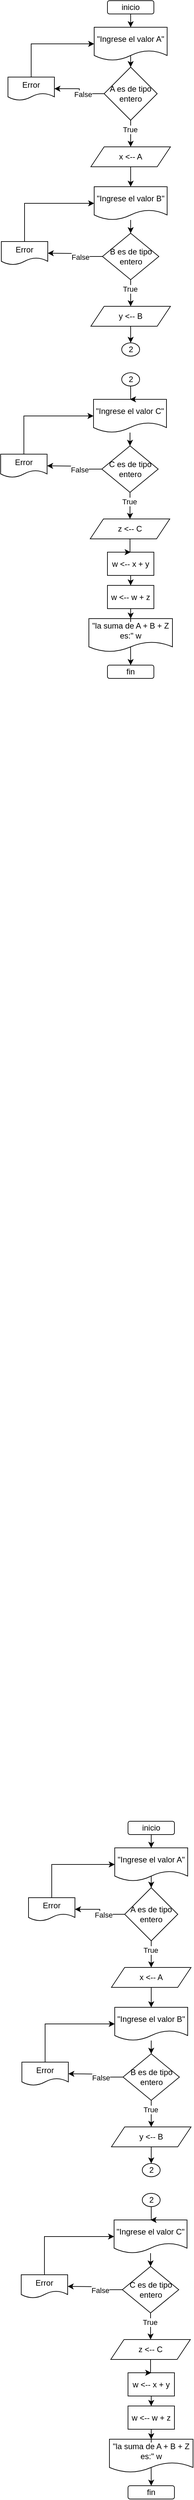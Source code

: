 <mxfile version="15.0.3" type="device" pages="7"><diagram id="rrqOEP4x4nEzlUtlUD_6" name="ej2"><mxGraphModel dx="900" dy="632" grid="1" gridSize="10" guides="1" tooltips="1" connect="1" arrows="1" fold="1" page="1" pageScale="1" pageWidth="827" pageHeight="1169" math="0" shadow="0"><root><mxCell id="0"/><mxCell id="1" parent="0"/><mxCell id="j7qoBxQRszrG4hUSnV0W-1" style="edgeStyle=orthogonalEdgeStyle;rounded=0;orthogonalLoop=1;jettySize=auto;html=1;" edge="1" parent="1" source="j7qoBxQRszrG4hUSnV0W-2" target="j7qoBxQRszrG4hUSnV0W-5"><mxGeometry relative="1" as="geometry"/></mxCell><mxCell id="j7qoBxQRszrG4hUSnV0W-2" value="inicio" style="rounded=1;whiteSpace=wrap;html=1;" vertex="1" parent="1"><mxGeometry x="320" y="50" width="70" height="20" as="geometry"/></mxCell><mxCell id="j7qoBxQRszrG4hUSnV0W-3" value="fin" style="rounded=1;whiteSpace=wrap;html=1;" vertex="1" parent="1"><mxGeometry x="320" y="1050" width="70" height="20" as="geometry"/></mxCell><mxCell id="j7qoBxQRszrG4hUSnV0W-4" style="edgeStyle=orthogonalEdgeStyle;rounded=0;orthogonalLoop=1;jettySize=auto;html=1;" edge="1" parent="1" source="j7qoBxQRszrG4hUSnV0W-5" target="j7qoBxQRszrG4hUSnV0W-16"><mxGeometry relative="1" as="geometry"/></mxCell><mxCell id="j7qoBxQRszrG4hUSnV0W-5" value="&quot;Ingrese el valor A&quot;" style="shape=document;whiteSpace=wrap;html=1;boundedLbl=1;" vertex="1" parent="1"><mxGeometry x="300" y="90" width="110" height="50" as="geometry"/></mxCell><mxCell id="j7qoBxQRszrG4hUSnV0W-6" style="edgeStyle=orthogonalEdgeStyle;rounded=0;orthogonalLoop=1;jettySize=auto;html=1;entryX=0.5;entryY=0;entryDx=0;entryDy=0;" edge="1" parent="1" source="j7qoBxQRszrG4hUSnV0W-7" target="j7qoBxQRszrG4hUSnV0W-9"><mxGeometry relative="1" as="geometry"/></mxCell><mxCell id="j7qoBxQRszrG4hUSnV0W-7" value="x &amp;lt;-- A" style="shape=parallelogram;perimeter=parallelogramPerimeter;whiteSpace=wrap;html=1;fixedSize=1;" vertex="1" parent="1"><mxGeometry x="295" y="270" width="120" height="30" as="geometry"/></mxCell><mxCell id="j7qoBxQRszrG4hUSnV0W-8" style="edgeStyle=orthogonalEdgeStyle;rounded=0;orthogonalLoop=1;jettySize=auto;html=1;" edge="1" parent="1" source="j7qoBxQRszrG4hUSnV0W-9" target="j7qoBxQRszrG4hUSnV0W-23"><mxGeometry relative="1" as="geometry"/></mxCell><mxCell id="j7qoBxQRszrG4hUSnV0W-9" value="&quot;Ingrese el valor B&quot;" style="shape=document;whiteSpace=wrap;html=1;boundedLbl=1;" vertex="1" parent="1"><mxGeometry x="300" y="330" width="110" height="50" as="geometry"/></mxCell><mxCell id="j7qoBxQRszrG4hUSnV0W-10" style="edgeStyle=orthogonalEdgeStyle;rounded=0;orthogonalLoop=1;jettySize=auto;html=1;entryX=0.5;entryY=0;entryDx=0;entryDy=0;" edge="1" parent="1" target="j7qoBxQRszrG4hUSnV0W-40"><mxGeometry relative="1" as="geometry"><mxPoint x="355" y="530" as="sourcePoint"/></mxGeometry></mxCell><mxCell id="j7qoBxQRszrG4hUSnV0W-11" value="y &amp;lt;-- B" style="shape=parallelogram;perimeter=parallelogramPerimeter;whiteSpace=wrap;html=1;fixedSize=1;" vertex="1" parent="1"><mxGeometry x="295" y="510" width="120" height="30" as="geometry"/></mxCell><mxCell id="j7qoBxQRszrG4hUSnV0W-12" style="edgeStyle=orthogonalEdgeStyle;rounded=0;orthogonalLoop=1;jettySize=auto;html=1;" edge="1" parent="1" source="j7qoBxQRszrG4hUSnV0W-16" target="j7qoBxQRszrG4hUSnV0W-7"><mxGeometry relative="1" as="geometry"/></mxCell><mxCell id="j7qoBxQRszrG4hUSnV0W-13" value="True" style="edgeLabel;html=1;align=center;verticalAlign=middle;resizable=0;points=[];" vertex="1" connectable="0" parent="j7qoBxQRszrG4hUSnV0W-12"><mxGeometry x="-0.305" y="-1" relative="1" as="geometry"><mxPoint as="offset"/></mxGeometry></mxCell><mxCell id="j7qoBxQRszrG4hUSnV0W-14" style="edgeStyle=orthogonalEdgeStyle;rounded=0;orthogonalLoop=1;jettySize=auto;html=1;entryX=1;entryY=0.5;entryDx=0;entryDy=0;" edge="1" parent="1" source="j7qoBxQRszrG4hUSnV0W-16" target="j7qoBxQRszrG4hUSnV0W-18"><mxGeometry relative="1" as="geometry"/></mxCell><mxCell id="j7qoBxQRszrG4hUSnV0W-15" value="False" style="edgeLabel;html=1;align=center;verticalAlign=middle;resizable=0;points=[];" vertex="1" connectable="0" parent="j7qoBxQRszrG4hUSnV0W-14"><mxGeometry x="-0.216" y="1" relative="1" as="geometry"><mxPoint as="offset"/></mxGeometry></mxCell><mxCell id="j7qoBxQRszrG4hUSnV0W-16" value="A es de tipo entero" style="rhombus;whiteSpace=wrap;html=1;" vertex="1" parent="1"><mxGeometry x="315" y="150" width="80" height="80" as="geometry"/></mxCell><mxCell id="j7qoBxQRszrG4hUSnV0W-17" style="edgeStyle=orthogonalEdgeStyle;rounded=0;orthogonalLoop=1;jettySize=auto;html=1;entryX=0;entryY=0.5;entryDx=0;entryDy=0;exitX=0.5;exitY=0;exitDx=0;exitDy=0;" edge="1" parent="1" source="j7qoBxQRszrG4hUSnV0W-18" target="j7qoBxQRszrG4hUSnV0W-5"><mxGeometry relative="1" as="geometry"/></mxCell><mxCell id="j7qoBxQRszrG4hUSnV0W-18" value="Error" style="shape=document;whiteSpace=wrap;html=1;boundedLbl=1;" vertex="1" parent="1"><mxGeometry x="170" y="165" width="70" height="35" as="geometry"/></mxCell><mxCell id="j7qoBxQRszrG4hUSnV0W-19" style="edgeStyle=orthogonalEdgeStyle;rounded=0;orthogonalLoop=1;jettySize=auto;html=1;entryX=0.5;entryY=0;entryDx=0;entryDy=0;" edge="1" parent="1" source="j7qoBxQRszrG4hUSnV0W-23" target="j7qoBxQRszrG4hUSnV0W-11"><mxGeometry relative="1" as="geometry"><mxPoint x="345" y="510" as="targetPoint"/></mxGeometry></mxCell><mxCell id="j7qoBxQRszrG4hUSnV0W-20" value="True" style="edgeLabel;html=1;align=center;verticalAlign=middle;resizable=0;points=[];" vertex="1" connectable="0" parent="j7qoBxQRszrG4hUSnV0W-19"><mxGeometry x="-0.305" y="-1" relative="1" as="geometry"><mxPoint as="offset"/></mxGeometry></mxCell><mxCell id="j7qoBxQRszrG4hUSnV0W-21" style="edgeStyle=orthogonalEdgeStyle;rounded=0;orthogonalLoop=1;jettySize=auto;html=1;entryX=1;entryY=0.5;entryDx=0;entryDy=0;" edge="1" parent="1" source="j7qoBxQRszrG4hUSnV0W-23"><mxGeometry relative="1" as="geometry"><mxPoint x="230" y="430" as="targetPoint"/></mxGeometry></mxCell><mxCell id="j7qoBxQRszrG4hUSnV0W-22" value="False" style="edgeLabel;html=1;align=center;verticalAlign=middle;resizable=0;points=[];" vertex="1" connectable="0" parent="j7qoBxQRszrG4hUSnV0W-21"><mxGeometry x="-0.216" y="1" relative="1" as="geometry"><mxPoint as="offset"/></mxGeometry></mxCell><mxCell id="j7qoBxQRszrG4hUSnV0W-23" value="B es de tipo entero" style="rhombus;whiteSpace=wrap;html=1;" vertex="1" parent="1"><mxGeometry x="312.5" y="400" width="85" height="70" as="geometry"/></mxCell><mxCell id="j7qoBxQRszrG4hUSnV0W-24" style="edgeStyle=orthogonalEdgeStyle;rounded=0;orthogonalLoop=1;jettySize=auto;html=1;entryX=0;entryY=0.5;entryDx=0;entryDy=0;exitX=0.5;exitY=0;exitDx=0;exitDy=0;" edge="1" parent="1" source="j7qoBxQRszrG4hUSnV0W-25" target="j7qoBxQRszrG4hUSnV0W-9"><mxGeometry relative="1" as="geometry"/></mxCell><mxCell id="j7qoBxQRszrG4hUSnV0W-25" value="Error" style="shape=document;whiteSpace=wrap;html=1;boundedLbl=1;" vertex="1" parent="1"><mxGeometry x="160" y="412.5" width="70" height="35" as="geometry"/></mxCell><mxCell id="j7qoBxQRszrG4hUSnV0W-26" style="edgeStyle=orthogonalEdgeStyle;rounded=0;orthogonalLoop=1;jettySize=auto;html=1;entryX=0.5;entryY=0;entryDx=0;entryDy=0;" edge="1" parent="1" source="j7qoBxQRszrG4hUSnV0W-27" target="j7qoBxQRszrG4hUSnV0W-43"><mxGeometry relative="1" as="geometry"/></mxCell><mxCell id="j7qoBxQRszrG4hUSnV0W-27" value="w &amp;lt;-- x + y" style="rounded=0;whiteSpace=wrap;html=1;" vertex="1" parent="1"><mxGeometry x="320" y="880" width="70" height="35" as="geometry"/></mxCell><mxCell id="j7qoBxQRszrG4hUSnV0W-28" style="edgeStyle=orthogonalEdgeStyle;rounded=0;orthogonalLoop=1;jettySize=auto;html=1;entryX=0.5;entryY=0;entryDx=0;entryDy=0;exitX=0.499;exitY=0.842;exitDx=0;exitDy=0;exitPerimeter=0;" edge="1" parent="1" source="j7qoBxQRszrG4hUSnV0W-29" target="j7qoBxQRszrG4hUSnV0W-3"><mxGeometry relative="1" as="geometry"/></mxCell><mxCell id="j7qoBxQRszrG4hUSnV0W-29" value="&quot;la suma de A + B + Z es:&quot; w" style="shape=document;whiteSpace=wrap;html=1;boundedLbl=1;" vertex="1" parent="1"><mxGeometry x="292" y="980" width="126" height="50" as="geometry"/></mxCell><mxCell id="j7qoBxQRszrG4hUSnV0W-30" style="edgeStyle=orthogonalEdgeStyle;rounded=0;orthogonalLoop=1;jettySize=auto;html=1;" edge="1" parent="1" source="j7qoBxQRszrG4hUSnV0W-31" target="j7qoBxQRszrG4hUSnV0W-37"><mxGeometry relative="1" as="geometry"/></mxCell><mxCell id="j7qoBxQRszrG4hUSnV0W-31" value="&quot;Ingrese el valor C&quot;" style="shape=document;whiteSpace=wrap;html=1;boundedLbl=1;" vertex="1" parent="1"><mxGeometry x="299" y="650" width="110" height="50" as="geometry"/></mxCell><mxCell id="j7qoBxQRszrG4hUSnV0W-44" style="edgeStyle=orthogonalEdgeStyle;rounded=0;orthogonalLoop=1;jettySize=auto;html=1;entryX=0.5;entryY=0;entryDx=0;entryDy=0;" edge="1" parent="1" source="j7qoBxQRszrG4hUSnV0W-32" target="j7qoBxQRszrG4hUSnV0W-27"><mxGeometry relative="1" as="geometry"/></mxCell><mxCell id="j7qoBxQRszrG4hUSnV0W-32" value="z &amp;lt;-- C" style="shape=parallelogram;perimeter=parallelogramPerimeter;whiteSpace=wrap;html=1;fixedSize=1;" vertex="1" parent="1"><mxGeometry x="294" y="830" width="120" height="30" as="geometry"/></mxCell><mxCell id="j7qoBxQRszrG4hUSnV0W-33" style="edgeStyle=orthogonalEdgeStyle;rounded=0;orthogonalLoop=1;jettySize=auto;html=1;entryX=0.5;entryY=0;entryDx=0;entryDy=0;" edge="1" parent="1" source="j7qoBxQRszrG4hUSnV0W-37" target="j7qoBxQRszrG4hUSnV0W-32"><mxGeometry relative="1" as="geometry"><mxPoint x="344" y="830" as="targetPoint"/></mxGeometry></mxCell><mxCell id="j7qoBxQRszrG4hUSnV0W-34" value="True" style="edgeLabel;html=1;align=center;verticalAlign=middle;resizable=0;points=[];" vertex="1" connectable="0" parent="j7qoBxQRszrG4hUSnV0W-33"><mxGeometry x="-0.305" y="-1" relative="1" as="geometry"><mxPoint as="offset"/></mxGeometry></mxCell><mxCell id="j7qoBxQRszrG4hUSnV0W-35" style="edgeStyle=orthogonalEdgeStyle;rounded=0;orthogonalLoop=1;jettySize=auto;html=1;entryX=1;entryY=0.5;entryDx=0;entryDy=0;" edge="1" parent="1" source="j7qoBxQRszrG4hUSnV0W-37"><mxGeometry relative="1" as="geometry"><mxPoint x="229" y="750" as="targetPoint"/></mxGeometry></mxCell><mxCell id="j7qoBxQRszrG4hUSnV0W-36" value="False" style="edgeLabel;html=1;align=center;verticalAlign=middle;resizable=0;points=[];" vertex="1" connectable="0" parent="j7qoBxQRszrG4hUSnV0W-35"><mxGeometry x="-0.216" y="1" relative="1" as="geometry"><mxPoint as="offset"/></mxGeometry></mxCell><mxCell id="j7qoBxQRszrG4hUSnV0W-37" value="C es de tipo entero" style="rhombus;whiteSpace=wrap;html=1;" vertex="1" parent="1"><mxGeometry x="311.5" y="720" width="85" height="70" as="geometry"/></mxCell><mxCell id="j7qoBxQRszrG4hUSnV0W-38" style="edgeStyle=orthogonalEdgeStyle;rounded=0;orthogonalLoop=1;jettySize=auto;html=1;entryX=0;entryY=0.5;entryDx=0;entryDy=0;exitX=0.5;exitY=0;exitDx=0;exitDy=0;" edge="1" parent="1" source="j7qoBxQRszrG4hUSnV0W-39" target="j7qoBxQRszrG4hUSnV0W-31"><mxGeometry relative="1" as="geometry"/></mxCell><mxCell id="j7qoBxQRszrG4hUSnV0W-39" value="Error" style="shape=document;whiteSpace=wrap;html=1;boundedLbl=1;" vertex="1" parent="1"><mxGeometry x="159" y="732.5" width="70" height="35" as="geometry"/></mxCell><mxCell id="j7qoBxQRszrG4hUSnV0W-40" value="2" style="ellipse;whiteSpace=wrap;html=1;" vertex="1" parent="1"><mxGeometry x="341.5" y="565" width="27" height="20" as="geometry"/></mxCell><mxCell id="j7qoBxQRszrG4hUSnV0W-42" style="edgeStyle=orthogonalEdgeStyle;rounded=0;orthogonalLoop=1;jettySize=auto;html=1;" edge="1" parent="1" source="j7qoBxQRszrG4hUSnV0W-41" target="j7qoBxQRszrG4hUSnV0W-31"><mxGeometry relative="1" as="geometry"/></mxCell><mxCell id="j7qoBxQRszrG4hUSnV0W-41" value="2" style="ellipse;whiteSpace=wrap;html=1;" vertex="1" parent="1"><mxGeometry x="341.5" y="610" width="27" height="20" as="geometry"/></mxCell><mxCell id="j7qoBxQRszrG4hUSnV0W-45" style="edgeStyle=orthogonalEdgeStyle;rounded=0;orthogonalLoop=1;jettySize=auto;html=1;entryX=0.5;entryY=0;entryDx=0;entryDy=0;" edge="1" parent="1" source="j7qoBxQRszrG4hUSnV0W-43" target="j7qoBxQRszrG4hUSnV0W-29"><mxGeometry relative="1" as="geometry"/></mxCell><mxCell id="j7qoBxQRszrG4hUSnV0W-43" value="w &amp;lt;-- w + z" style="rounded=0;whiteSpace=wrap;html=1;" vertex="1" parent="1"><mxGeometry x="320" y="930" width="70" height="35" as="geometry"/></mxCell><mxCell id="j7qoBxQRszrG4hUSnV0W-46" style="edgeStyle=orthogonalEdgeStyle;rounded=0;orthogonalLoop=1;jettySize=auto;html=1;" edge="1" parent="1" source="j7qoBxQRszrG4hUSnV0W-47" target="j7qoBxQRszrG4hUSnV0W-50"><mxGeometry relative="1" as="geometry"/></mxCell><mxCell id="j7qoBxQRszrG4hUSnV0W-47" value="inicio" style="rounded=1;whiteSpace=wrap;html=1;" vertex="1" parent="1"><mxGeometry x="351" y="2790" width="70" height="20" as="geometry"/></mxCell><mxCell id="j7qoBxQRszrG4hUSnV0W-48" value="fin" style="rounded=1;whiteSpace=wrap;html=1;" vertex="1" parent="1"><mxGeometry x="351" y="3790" width="70" height="20" as="geometry"/></mxCell><mxCell id="j7qoBxQRszrG4hUSnV0W-49" style="edgeStyle=orthogonalEdgeStyle;rounded=0;orthogonalLoop=1;jettySize=auto;html=1;" edge="1" parent="1" source="j7qoBxQRszrG4hUSnV0W-50" target="j7qoBxQRszrG4hUSnV0W-61"><mxGeometry relative="1" as="geometry"/></mxCell><mxCell id="j7qoBxQRszrG4hUSnV0W-50" value="&quot;Ingrese el valor A&quot;" style="shape=document;whiteSpace=wrap;html=1;boundedLbl=1;" vertex="1" parent="1"><mxGeometry x="331" y="2830" width="110" height="50" as="geometry"/></mxCell><mxCell id="j7qoBxQRszrG4hUSnV0W-51" style="edgeStyle=orthogonalEdgeStyle;rounded=0;orthogonalLoop=1;jettySize=auto;html=1;entryX=0.5;entryY=0;entryDx=0;entryDy=0;" edge="1" parent="1" source="j7qoBxQRszrG4hUSnV0W-52" target="j7qoBxQRszrG4hUSnV0W-54"><mxGeometry relative="1" as="geometry"/></mxCell><mxCell id="j7qoBxQRszrG4hUSnV0W-52" value="x &amp;lt;-- A" style="shape=parallelogram;perimeter=parallelogramPerimeter;whiteSpace=wrap;html=1;fixedSize=1;" vertex="1" parent="1"><mxGeometry x="326" y="3010" width="120" height="30" as="geometry"/></mxCell><mxCell id="j7qoBxQRszrG4hUSnV0W-53" style="edgeStyle=orthogonalEdgeStyle;rounded=0;orthogonalLoop=1;jettySize=auto;html=1;" edge="1" parent="1" source="j7qoBxQRszrG4hUSnV0W-54" target="j7qoBxQRszrG4hUSnV0W-68"><mxGeometry relative="1" as="geometry"/></mxCell><mxCell id="j7qoBxQRszrG4hUSnV0W-54" value="&quot;Ingrese el valor B&quot;" style="shape=document;whiteSpace=wrap;html=1;boundedLbl=1;" vertex="1" parent="1"><mxGeometry x="331" y="3070" width="110" height="50" as="geometry"/></mxCell><mxCell id="j7qoBxQRszrG4hUSnV0W-55" style="edgeStyle=orthogonalEdgeStyle;rounded=0;orthogonalLoop=1;jettySize=auto;html=1;entryX=0.5;entryY=0;entryDx=0;entryDy=0;" edge="1" parent="1" target="j7qoBxQRszrG4hUSnV0W-86"><mxGeometry relative="1" as="geometry"><mxPoint x="386" y="3270" as="sourcePoint"/></mxGeometry></mxCell><mxCell id="j7qoBxQRszrG4hUSnV0W-56" value="y &amp;lt;-- B" style="shape=parallelogram;perimeter=parallelogramPerimeter;whiteSpace=wrap;html=1;fixedSize=1;" vertex="1" parent="1"><mxGeometry x="326" y="3250" width="120" height="30" as="geometry"/></mxCell><mxCell id="j7qoBxQRszrG4hUSnV0W-57" style="edgeStyle=orthogonalEdgeStyle;rounded=0;orthogonalLoop=1;jettySize=auto;html=1;" edge="1" parent="1" source="j7qoBxQRszrG4hUSnV0W-61" target="j7qoBxQRszrG4hUSnV0W-52"><mxGeometry relative="1" as="geometry"/></mxCell><mxCell id="j7qoBxQRszrG4hUSnV0W-58" value="True" style="edgeLabel;html=1;align=center;verticalAlign=middle;resizable=0;points=[];" vertex="1" connectable="0" parent="j7qoBxQRszrG4hUSnV0W-57"><mxGeometry x="-0.305" y="-1" relative="1" as="geometry"><mxPoint as="offset"/></mxGeometry></mxCell><mxCell id="j7qoBxQRszrG4hUSnV0W-59" style="edgeStyle=orthogonalEdgeStyle;rounded=0;orthogonalLoop=1;jettySize=auto;html=1;entryX=1;entryY=0.5;entryDx=0;entryDy=0;" edge="1" parent="1" source="j7qoBxQRszrG4hUSnV0W-61" target="j7qoBxQRszrG4hUSnV0W-63"><mxGeometry relative="1" as="geometry"/></mxCell><mxCell id="j7qoBxQRszrG4hUSnV0W-60" value="False" style="edgeLabel;html=1;align=center;verticalAlign=middle;resizable=0;points=[];" vertex="1" connectable="0" parent="j7qoBxQRszrG4hUSnV0W-59"><mxGeometry x="-0.216" y="1" relative="1" as="geometry"><mxPoint as="offset"/></mxGeometry></mxCell><mxCell id="j7qoBxQRszrG4hUSnV0W-61" value="A es de tipo entero" style="rhombus;whiteSpace=wrap;html=1;" vertex="1" parent="1"><mxGeometry x="346" y="2890" width="80" height="80" as="geometry"/></mxCell><mxCell id="j7qoBxQRszrG4hUSnV0W-62" style="edgeStyle=orthogonalEdgeStyle;rounded=0;orthogonalLoop=1;jettySize=auto;html=1;entryX=0;entryY=0.5;entryDx=0;entryDy=0;exitX=0.5;exitY=0;exitDx=0;exitDy=0;" edge="1" parent="1" source="j7qoBxQRszrG4hUSnV0W-63" target="j7qoBxQRszrG4hUSnV0W-50"><mxGeometry relative="1" as="geometry"/></mxCell><mxCell id="j7qoBxQRszrG4hUSnV0W-63" value="Error" style="shape=document;whiteSpace=wrap;html=1;boundedLbl=1;" vertex="1" parent="1"><mxGeometry x="201" y="2905" width="70" height="35" as="geometry"/></mxCell><mxCell id="j7qoBxQRszrG4hUSnV0W-64" style="edgeStyle=orthogonalEdgeStyle;rounded=0;orthogonalLoop=1;jettySize=auto;html=1;entryX=0.5;entryY=0;entryDx=0;entryDy=0;" edge="1" parent="1" source="j7qoBxQRszrG4hUSnV0W-68" target="j7qoBxQRszrG4hUSnV0W-56"><mxGeometry relative="1" as="geometry"><mxPoint x="376" y="3250" as="targetPoint"/></mxGeometry></mxCell><mxCell id="j7qoBxQRszrG4hUSnV0W-65" value="True" style="edgeLabel;html=1;align=center;verticalAlign=middle;resizable=0;points=[];" vertex="1" connectable="0" parent="j7qoBxQRszrG4hUSnV0W-64"><mxGeometry x="-0.305" y="-1" relative="1" as="geometry"><mxPoint as="offset"/></mxGeometry></mxCell><mxCell id="j7qoBxQRszrG4hUSnV0W-66" style="edgeStyle=orthogonalEdgeStyle;rounded=0;orthogonalLoop=1;jettySize=auto;html=1;entryX=1;entryY=0.5;entryDx=0;entryDy=0;" edge="1" parent="1" source="j7qoBxQRszrG4hUSnV0W-68"><mxGeometry relative="1" as="geometry"><mxPoint x="261" y="3170" as="targetPoint"/></mxGeometry></mxCell><mxCell id="j7qoBxQRszrG4hUSnV0W-67" value="False" style="edgeLabel;html=1;align=center;verticalAlign=middle;resizable=0;points=[];" vertex="1" connectable="0" parent="j7qoBxQRszrG4hUSnV0W-66"><mxGeometry x="-0.216" y="1" relative="1" as="geometry"><mxPoint as="offset"/></mxGeometry></mxCell><mxCell id="j7qoBxQRszrG4hUSnV0W-68" value="B es de tipo entero" style="rhombus;whiteSpace=wrap;html=1;" vertex="1" parent="1"><mxGeometry x="343.5" y="3140" width="85" height="70" as="geometry"/></mxCell><mxCell id="j7qoBxQRszrG4hUSnV0W-69" style="edgeStyle=orthogonalEdgeStyle;rounded=0;orthogonalLoop=1;jettySize=auto;html=1;entryX=0;entryY=0.5;entryDx=0;entryDy=0;exitX=0.5;exitY=0;exitDx=0;exitDy=0;" edge="1" parent="1" source="j7qoBxQRszrG4hUSnV0W-70" target="j7qoBxQRszrG4hUSnV0W-54"><mxGeometry relative="1" as="geometry"/></mxCell><mxCell id="j7qoBxQRszrG4hUSnV0W-70" value="Error" style="shape=document;whiteSpace=wrap;html=1;boundedLbl=1;" vertex="1" parent="1"><mxGeometry x="191" y="3152.5" width="70" height="35" as="geometry"/></mxCell><mxCell id="j7qoBxQRszrG4hUSnV0W-71" style="edgeStyle=orthogonalEdgeStyle;rounded=0;orthogonalLoop=1;jettySize=auto;html=1;entryX=0.5;entryY=0;entryDx=0;entryDy=0;" edge="1" parent="1" source="j7qoBxQRszrG4hUSnV0W-72" target="j7qoBxQRszrG4hUSnV0W-90"><mxGeometry relative="1" as="geometry"/></mxCell><mxCell id="j7qoBxQRszrG4hUSnV0W-72" value="w &amp;lt;-- x + y" style="rounded=0;whiteSpace=wrap;html=1;" vertex="1" parent="1"><mxGeometry x="351" y="3620" width="70" height="35" as="geometry"/></mxCell><mxCell id="j7qoBxQRszrG4hUSnV0W-73" style="edgeStyle=orthogonalEdgeStyle;rounded=0;orthogonalLoop=1;jettySize=auto;html=1;entryX=0.5;entryY=0;entryDx=0;entryDy=0;exitX=0.499;exitY=0.842;exitDx=0;exitDy=0;exitPerimeter=0;" edge="1" parent="1" source="j7qoBxQRszrG4hUSnV0W-74" target="j7qoBxQRszrG4hUSnV0W-48"><mxGeometry relative="1" as="geometry"/></mxCell><mxCell id="j7qoBxQRszrG4hUSnV0W-74" value="&quot;la suma de A + B + Z es:&quot; w" style="shape=document;whiteSpace=wrap;html=1;boundedLbl=1;" vertex="1" parent="1"><mxGeometry x="323" y="3720" width="126" height="50" as="geometry"/></mxCell><mxCell id="j7qoBxQRszrG4hUSnV0W-75" style="edgeStyle=orthogonalEdgeStyle;rounded=0;orthogonalLoop=1;jettySize=auto;html=1;" edge="1" parent="1" source="j7qoBxQRszrG4hUSnV0W-76" target="j7qoBxQRszrG4hUSnV0W-83"><mxGeometry relative="1" as="geometry"/></mxCell><mxCell id="j7qoBxQRszrG4hUSnV0W-76" value="&quot;Ingrese el valor C&quot;" style="shape=document;whiteSpace=wrap;html=1;boundedLbl=1;" vertex="1" parent="1"><mxGeometry x="330" y="3390" width="110" height="50" as="geometry"/></mxCell><mxCell id="j7qoBxQRszrG4hUSnV0W-77" style="edgeStyle=orthogonalEdgeStyle;rounded=0;orthogonalLoop=1;jettySize=auto;html=1;entryX=0.5;entryY=0;entryDx=0;entryDy=0;" edge="1" parent="1" source="j7qoBxQRszrG4hUSnV0W-78" target="j7qoBxQRszrG4hUSnV0W-72"><mxGeometry relative="1" as="geometry"/></mxCell><mxCell id="j7qoBxQRszrG4hUSnV0W-78" value="z &amp;lt;-- C" style="shape=parallelogram;perimeter=parallelogramPerimeter;whiteSpace=wrap;html=1;fixedSize=1;" vertex="1" parent="1"><mxGeometry x="325" y="3570" width="120" height="30" as="geometry"/></mxCell><mxCell id="j7qoBxQRszrG4hUSnV0W-79" style="edgeStyle=orthogonalEdgeStyle;rounded=0;orthogonalLoop=1;jettySize=auto;html=1;entryX=0.5;entryY=0;entryDx=0;entryDy=0;" edge="1" parent="1" source="j7qoBxQRszrG4hUSnV0W-83" target="j7qoBxQRszrG4hUSnV0W-78"><mxGeometry relative="1" as="geometry"><mxPoint x="375" y="3570" as="targetPoint"/></mxGeometry></mxCell><mxCell id="j7qoBxQRszrG4hUSnV0W-80" value="True" style="edgeLabel;html=1;align=center;verticalAlign=middle;resizable=0;points=[];" vertex="1" connectable="0" parent="j7qoBxQRszrG4hUSnV0W-79"><mxGeometry x="-0.305" y="-1" relative="1" as="geometry"><mxPoint as="offset"/></mxGeometry></mxCell><mxCell id="j7qoBxQRszrG4hUSnV0W-81" style="edgeStyle=orthogonalEdgeStyle;rounded=0;orthogonalLoop=1;jettySize=auto;html=1;entryX=1;entryY=0.5;entryDx=0;entryDy=0;" edge="1" parent="1" source="j7qoBxQRszrG4hUSnV0W-83"><mxGeometry relative="1" as="geometry"><mxPoint x="260" y="3490" as="targetPoint"/></mxGeometry></mxCell><mxCell id="j7qoBxQRszrG4hUSnV0W-82" value="False" style="edgeLabel;html=1;align=center;verticalAlign=middle;resizable=0;points=[];" vertex="1" connectable="0" parent="j7qoBxQRszrG4hUSnV0W-81"><mxGeometry x="-0.216" y="1" relative="1" as="geometry"><mxPoint as="offset"/></mxGeometry></mxCell><mxCell id="j7qoBxQRszrG4hUSnV0W-83" value="C es de tipo entero" style="rhombus;whiteSpace=wrap;html=1;" vertex="1" parent="1"><mxGeometry x="342.5" y="3460" width="85" height="70" as="geometry"/></mxCell><mxCell id="j7qoBxQRszrG4hUSnV0W-84" style="edgeStyle=orthogonalEdgeStyle;rounded=0;orthogonalLoop=1;jettySize=auto;html=1;entryX=0;entryY=0.5;entryDx=0;entryDy=0;exitX=0.5;exitY=0;exitDx=0;exitDy=0;" edge="1" parent="1" source="j7qoBxQRszrG4hUSnV0W-85" target="j7qoBxQRszrG4hUSnV0W-76"><mxGeometry relative="1" as="geometry"/></mxCell><mxCell id="j7qoBxQRszrG4hUSnV0W-85" value="Error" style="shape=document;whiteSpace=wrap;html=1;boundedLbl=1;" vertex="1" parent="1"><mxGeometry x="190" y="3472.5" width="70" height="35" as="geometry"/></mxCell><mxCell id="j7qoBxQRszrG4hUSnV0W-86" value="2" style="ellipse;whiteSpace=wrap;html=1;" vertex="1" parent="1"><mxGeometry x="372.5" y="3305" width="27" height="20" as="geometry"/></mxCell><mxCell id="j7qoBxQRszrG4hUSnV0W-87" style="edgeStyle=orthogonalEdgeStyle;rounded=0;orthogonalLoop=1;jettySize=auto;html=1;" edge="1" parent="1" source="j7qoBxQRszrG4hUSnV0W-88" target="j7qoBxQRszrG4hUSnV0W-76"><mxGeometry relative="1" as="geometry"/></mxCell><mxCell id="j7qoBxQRszrG4hUSnV0W-88" value="2" style="ellipse;whiteSpace=wrap;html=1;" vertex="1" parent="1"><mxGeometry x="372.5" y="3350" width="27" height="20" as="geometry"/></mxCell><mxCell id="j7qoBxQRszrG4hUSnV0W-89" style="edgeStyle=orthogonalEdgeStyle;rounded=0;orthogonalLoop=1;jettySize=auto;html=1;entryX=0.5;entryY=0;entryDx=0;entryDy=0;" edge="1" parent="1" source="j7qoBxQRszrG4hUSnV0W-90" target="j7qoBxQRszrG4hUSnV0W-74"><mxGeometry relative="1" as="geometry"/></mxCell><mxCell id="j7qoBxQRszrG4hUSnV0W-90" value="w &amp;lt;-- w + z" style="rounded=0;whiteSpace=wrap;html=1;" vertex="1" parent="1"><mxGeometry x="351" y="3670" width="70" height="35" as="geometry"/></mxCell></root></mxGraphModel></diagram><diagram id="H__o9uI6XTHl55Zt7jYu" name="ej3"><mxGraphModel dx="900" dy="632" grid="1" gridSize="10" guides="1" tooltips="1" connect="1" arrows="1" fold="1" page="1" pageScale="1" pageWidth="827" pageHeight="1169" math="0" shadow="0"><root><mxCell id="NlJpPJcDnwdvMd9Gs-fe-0"/><mxCell id="NlJpPJcDnwdvMd9Gs-fe-1" parent="NlJpPJcDnwdvMd9Gs-fe-0"/><mxCell id="ulF3_4vypJGh5JTM57bl-0" style="edgeStyle=orthogonalEdgeStyle;rounded=0;orthogonalLoop=1;jettySize=auto;html=1;" edge="1" parent="NlJpPJcDnwdvMd9Gs-fe-1" source="ulF3_4vypJGh5JTM57bl-1" target="ulF3_4vypJGh5JTM57bl-4"><mxGeometry relative="1" as="geometry"/></mxCell><mxCell id="ulF3_4vypJGh5JTM57bl-1" value="inicio" style="rounded=1;whiteSpace=wrap;html=1;" vertex="1" parent="NlJpPJcDnwdvMd9Gs-fe-1"><mxGeometry x="320" y="50" width="70" height="20" as="geometry"/></mxCell><mxCell id="ulF3_4vypJGh5JTM57bl-2" value="fin" style="rounded=1;whiteSpace=wrap;html=1;" vertex="1" parent="NlJpPJcDnwdvMd9Gs-fe-1"><mxGeometry x="330" y="1020" width="70" height="20" as="geometry"/></mxCell><mxCell id="ulF3_4vypJGh5JTM57bl-3" style="edgeStyle=orthogonalEdgeStyle;rounded=0;orthogonalLoop=1;jettySize=auto;html=1;" edge="1" parent="NlJpPJcDnwdvMd9Gs-fe-1" source="ulF3_4vypJGh5JTM57bl-4" target="ulF3_4vypJGh5JTM57bl-15"><mxGeometry relative="1" as="geometry"/></mxCell><mxCell id="ulF3_4vypJGh5JTM57bl-4" value="&quot;Ingrese el valor A&quot;" style="shape=document;whiteSpace=wrap;html=1;boundedLbl=1;" vertex="1" parent="NlJpPJcDnwdvMd9Gs-fe-1"><mxGeometry x="300" y="90" width="110" height="50" as="geometry"/></mxCell><mxCell id="ulF3_4vypJGh5JTM57bl-5" style="edgeStyle=orthogonalEdgeStyle;rounded=0;orthogonalLoop=1;jettySize=auto;html=1;entryX=0.5;entryY=0;entryDx=0;entryDy=0;" edge="1" parent="NlJpPJcDnwdvMd9Gs-fe-1" source="ulF3_4vypJGh5JTM57bl-6" target="ulF3_4vypJGh5JTM57bl-8"><mxGeometry relative="1" as="geometry"/></mxCell><mxCell id="ulF3_4vypJGh5JTM57bl-6" value="x &amp;lt;-- A" style="shape=parallelogram;perimeter=parallelogramPerimeter;whiteSpace=wrap;html=1;fixedSize=1;" vertex="1" parent="NlJpPJcDnwdvMd9Gs-fe-1"><mxGeometry x="295" y="270" width="120" height="30" as="geometry"/></mxCell><mxCell id="ulF3_4vypJGh5JTM57bl-7" style="edgeStyle=orthogonalEdgeStyle;rounded=0;orthogonalLoop=1;jettySize=auto;html=1;" edge="1" parent="NlJpPJcDnwdvMd9Gs-fe-1" source="ulF3_4vypJGh5JTM57bl-8" target="ulF3_4vypJGh5JTM57bl-22"><mxGeometry relative="1" as="geometry"/></mxCell><mxCell id="ulF3_4vypJGh5JTM57bl-8" value="&quot;Ingrese el valor B&quot;" style="shape=document;whiteSpace=wrap;html=1;boundedLbl=1;" vertex="1" parent="NlJpPJcDnwdvMd9Gs-fe-1"><mxGeometry x="300" y="330" width="110" height="50" as="geometry"/></mxCell><mxCell id="ulF3_4vypJGh5JTM57bl-9" style="edgeStyle=orthogonalEdgeStyle;rounded=0;orthogonalLoop=1;jettySize=auto;html=1;entryX=0.5;entryY=0;entryDx=0;entryDy=0;" edge="1" parent="NlJpPJcDnwdvMd9Gs-fe-1" target="ulF3_4vypJGh5JTM57bl-40"><mxGeometry relative="1" as="geometry"><mxPoint x="355" y="530" as="sourcePoint"/></mxGeometry></mxCell><mxCell id="ulF3_4vypJGh5JTM57bl-10" value="y &amp;lt;-- B" style="shape=parallelogram;perimeter=parallelogramPerimeter;whiteSpace=wrap;html=1;fixedSize=1;" vertex="1" parent="NlJpPJcDnwdvMd9Gs-fe-1"><mxGeometry x="295" y="510" width="120" height="30" as="geometry"/></mxCell><mxCell id="ulF3_4vypJGh5JTM57bl-11" style="edgeStyle=orthogonalEdgeStyle;rounded=0;orthogonalLoop=1;jettySize=auto;html=1;" edge="1" parent="NlJpPJcDnwdvMd9Gs-fe-1" source="ulF3_4vypJGh5JTM57bl-15" target="ulF3_4vypJGh5JTM57bl-6"><mxGeometry relative="1" as="geometry"/></mxCell><mxCell id="ulF3_4vypJGh5JTM57bl-12" value="True" style="edgeLabel;html=1;align=center;verticalAlign=middle;resizable=0;points=[];" vertex="1" connectable="0" parent="ulF3_4vypJGh5JTM57bl-11"><mxGeometry x="-0.305" y="-1" relative="1" as="geometry"><mxPoint as="offset"/></mxGeometry></mxCell><mxCell id="ulF3_4vypJGh5JTM57bl-13" style="edgeStyle=orthogonalEdgeStyle;rounded=0;orthogonalLoop=1;jettySize=auto;html=1;entryX=1;entryY=0.5;entryDx=0;entryDy=0;" edge="1" parent="NlJpPJcDnwdvMd9Gs-fe-1" source="ulF3_4vypJGh5JTM57bl-15" target="ulF3_4vypJGh5JTM57bl-17"><mxGeometry relative="1" as="geometry"/></mxCell><mxCell id="ulF3_4vypJGh5JTM57bl-14" value="False" style="edgeLabel;html=1;align=center;verticalAlign=middle;resizable=0;points=[];" vertex="1" connectable="0" parent="ulF3_4vypJGh5JTM57bl-13"><mxGeometry x="-0.216" y="1" relative="1" as="geometry"><mxPoint as="offset"/></mxGeometry></mxCell><mxCell id="ulF3_4vypJGh5JTM57bl-15" value="A es de tipo entero" style="rhombus;whiteSpace=wrap;html=1;" vertex="1" parent="NlJpPJcDnwdvMd9Gs-fe-1"><mxGeometry x="315" y="150" width="80" height="80" as="geometry"/></mxCell><mxCell id="ulF3_4vypJGh5JTM57bl-16" style="edgeStyle=orthogonalEdgeStyle;rounded=0;orthogonalLoop=1;jettySize=auto;html=1;entryX=0;entryY=0.5;entryDx=0;entryDy=0;exitX=0.5;exitY=0;exitDx=0;exitDy=0;" edge="1" parent="NlJpPJcDnwdvMd9Gs-fe-1" source="ulF3_4vypJGh5JTM57bl-17" target="ulF3_4vypJGh5JTM57bl-4"><mxGeometry relative="1" as="geometry"/></mxCell><mxCell id="ulF3_4vypJGh5JTM57bl-17" value="Error" style="shape=document;whiteSpace=wrap;html=1;boundedLbl=1;" vertex="1" parent="NlJpPJcDnwdvMd9Gs-fe-1"><mxGeometry x="170" y="165" width="70" height="35" as="geometry"/></mxCell><mxCell id="ulF3_4vypJGh5JTM57bl-18" style="edgeStyle=orthogonalEdgeStyle;rounded=0;orthogonalLoop=1;jettySize=auto;html=1;entryX=0.5;entryY=0;entryDx=0;entryDy=0;" edge="1" parent="NlJpPJcDnwdvMd9Gs-fe-1" source="ulF3_4vypJGh5JTM57bl-22" target="ulF3_4vypJGh5JTM57bl-10"><mxGeometry relative="1" as="geometry"><mxPoint x="345" y="510" as="targetPoint"/></mxGeometry></mxCell><mxCell id="ulF3_4vypJGh5JTM57bl-19" value="True" style="edgeLabel;html=1;align=center;verticalAlign=middle;resizable=0;points=[];" vertex="1" connectable="0" parent="ulF3_4vypJGh5JTM57bl-18"><mxGeometry x="-0.305" y="-1" relative="1" as="geometry"><mxPoint as="offset"/></mxGeometry></mxCell><mxCell id="ulF3_4vypJGh5JTM57bl-20" style="edgeStyle=orthogonalEdgeStyle;rounded=0;orthogonalLoop=1;jettySize=auto;html=1;entryX=1;entryY=0.5;entryDx=0;entryDy=0;" edge="1" parent="NlJpPJcDnwdvMd9Gs-fe-1" source="ulF3_4vypJGh5JTM57bl-22"><mxGeometry relative="1" as="geometry"><mxPoint x="230" y="430" as="targetPoint"/></mxGeometry></mxCell><mxCell id="ulF3_4vypJGh5JTM57bl-21" value="False" style="edgeLabel;html=1;align=center;verticalAlign=middle;resizable=0;points=[];" vertex="1" connectable="0" parent="ulF3_4vypJGh5JTM57bl-20"><mxGeometry x="-0.216" y="1" relative="1" as="geometry"><mxPoint as="offset"/></mxGeometry></mxCell><mxCell id="ulF3_4vypJGh5JTM57bl-22" value="B es de tipo entero" style="rhombus;whiteSpace=wrap;html=1;" vertex="1" parent="NlJpPJcDnwdvMd9Gs-fe-1"><mxGeometry x="312.5" y="400" width="85" height="70" as="geometry"/></mxCell><mxCell id="ulF3_4vypJGh5JTM57bl-23" style="edgeStyle=orthogonalEdgeStyle;rounded=0;orthogonalLoop=1;jettySize=auto;html=1;entryX=0;entryY=0.5;entryDx=0;entryDy=0;exitX=0.5;exitY=0;exitDx=0;exitDy=0;" edge="1" parent="NlJpPJcDnwdvMd9Gs-fe-1" source="ulF3_4vypJGh5JTM57bl-24" target="ulF3_4vypJGh5JTM57bl-8"><mxGeometry relative="1" as="geometry"/></mxCell><mxCell id="ulF3_4vypJGh5JTM57bl-24" value="Error" style="shape=document;whiteSpace=wrap;html=1;boundedLbl=1;" vertex="1" parent="NlJpPJcDnwdvMd9Gs-fe-1"><mxGeometry x="160" y="412.5" width="70" height="35" as="geometry"/></mxCell><mxCell id="ulF3_4vypJGh5JTM57bl-48" value="" style="edgeStyle=orthogonalEdgeStyle;rounded=0;orthogonalLoop=1;jettySize=auto;html=1;" edge="1" parent="NlJpPJcDnwdvMd9Gs-fe-1" source="ulF3_4vypJGh5JTM57bl-26" target="ulF3_4vypJGh5JTM57bl-28"><mxGeometry relative="1" as="geometry"/></mxCell><mxCell id="ulF3_4vypJGh5JTM57bl-26" value="w &amp;lt;-- x + y + z" style="rounded=0;whiteSpace=wrap;html=1;" vertex="1" parent="NlJpPJcDnwdvMd9Gs-fe-1"><mxGeometry x="320" y="890" width="90" height="35" as="geometry"/></mxCell><mxCell id="ulF3_4vypJGh5JTM57bl-27" style="edgeStyle=orthogonalEdgeStyle;rounded=0;orthogonalLoop=1;jettySize=auto;html=1;entryX=0.5;entryY=0;entryDx=0;entryDy=0;exitX=0.499;exitY=0.842;exitDx=0;exitDy=0;exitPerimeter=0;" edge="1" parent="NlJpPJcDnwdvMd9Gs-fe-1" source="ulF3_4vypJGh5JTM57bl-28" target="ulF3_4vypJGh5JTM57bl-2"><mxGeometry relative="1" as="geometry"/></mxCell><mxCell id="ulF3_4vypJGh5JTM57bl-28" value="&quot;la suma de A + B + Z es:&quot; w" style="shape=document;whiteSpace=wrap;html=1;boundedLbl=1;" vertex="1" parent="NlJpPJcDnwdvMd9Gs-fe-1"><mxGeometry x="302" y="950" width="126" height="50" as="geometry"/></mxCell><mxCell id="ulF3_4vypJGh5JTM57bl-29" style="edgeStyle=orthogonalEdgeStyle;rounded=0;orthogonalLoop=1;jettySize=auto;html=1;" edge="1" parent="NlJpPJcDnwdvMd9Gs-fe-1" source="ulF3_4vypJGh5JTM57bl-30" target="ulF3_4vypJGh5JTM57bl-37"><mxGeometry relative="1" as="geometry"/></mxCell><mxCell id="ulF3_4vypJGh5JTM57bl-30" value="&quot;Ingrese el valor C&quot;" style="shape=document;whiteSpace=wrap;html=1;boundedLbl=1;" vertex="1" parent="NlJpPJcDnwdvMd9Gs-fe-1"><mxGeometry x="310" y="660" width="110" height="50" as="geometry"/></mxCell><mxCell id="ulF3_4vypJGh5JTM57bl-31" style="edgeStyle=orthogonalEdgeStyle;rounded=0;orthogonalLoop=1;jettySize=auto;html=1;entryX=0.5;entryY=0;entryDx=0;entryDy=0;" edge="1" parent="NlJpPJcDnwdvMd9Gs-fe-1" source="ulF3_4vypJGh5JTM57bl-32" target="ulF3_4vypJGh5JTM57bl-26"><mxGeometry relative="1" as="geometry"/></mxCell><mxCell id="ulF3_4vypJGh5JTM57bl-32" value="z &amp;lt;-- C" style="shape=parallelogram;perimeter=parallelogramPerimeter;whiteSpace=wrap;html=1;fixedSize=1;" vertex="1" parent="NlJpPJcDnwdvMd9Gs-fe-1"><mxGeometry x="305" y="840" width="120" height="30" as="geometry"/></mxCell><mxCell id="ulF3_4vypJGh5JTM57bl-33" style="edgeStyle=orthogonalEdgeStyle;rounded=0;orthogonalLoop=1;jettySize=auto;html=1;entryX=0.5;entryY=0;entryDx=0;entryDy=0;" edge="1" parent="NlJpPJcDnwdvMd9Gs-fe-1" source="ulF3_4vypJGh5JTM57bl-37" target="ulF3_4vypJGh5JTM57bl-32"><mxGeometry relative="1" as="geometry"><mxPoint x="355" y="840" as="targetPoint"/></mxGeometry></mxCell><mxCell id="ulF3_4vypJGh5JTM57bl-34" value="True" style="edgeLabel;html=1;align=center;verticalAlign=middle;resizable=0;points=[];" vertex="1" connectable="0" parent="ulF3_4vypJGh5JTM57bl-33"><mxGeometry x="-0.305" y="-1" relative="1" as="geometry"><mxPoint as="offset"/></mxGeometry></mxCell><mxCell id="ulF3_4vypJGh5JTM57bl-35" style="edgeStyle=orthogonalEdgeStyle;rounded=0;orthogonalLoop=1;jettySize=auto;html=1;entryX=1;entryY=0.5;entryDx=0;entryDy=0;" edge="1" parent="NlJpPJcDnwdvMd9Gs-fe-1" source="ulF3_4vypJGh5JTM57bl-37"><mxGeometry relative="1" as="geometry"><mxPoint x="240" y="760" as="targetPoint"/></mxGeometry></mxCell><mxCell id="ulF3_4vypJGh5JTM57bl-36" value="False" style="edgeLabel;html=1;align=center;verticalAlign=middle;resizable=0;points=[];" vertex="1" connectable="0" parent="ulF3_4vypJGh5JTM57bl-35"><mxGeometry x="-0.216" y="1" relative="1" as="geometry"><mxPoint as="offset"/></mxGeometry></mxCell><mxCell id="ulF3_4vypJGh5JTM57bl-37" value="C es de tipo entero" style="rhombus;whiteSpace=wrap;html=1;" vertex="1" parent="NlJpPJcDnwdvMd9Gs-fe-1"><mxGeometry x="322.5" y="730" width="85" height="70" as="geometry"/></mxCell><mxCell id="ulF3_4vypJGh5JTM57bl-38" style="edgeStyle=orthogonalEdgeStyle;rounded=0;orthogonalLoop=1;jettySize=auto;html=1;entryX=0;entryY=0.5;entryDx=0;entryDy=0;exitX=0.5;exitY=0;exitDx=0;exitDy=0;" edge="1" parent="NlJpPJcDnwdvMd9Gs-fe-1" source="ulF3_4vypJGh5JTM57bl-39" target="ulF3_4vypJGh5JTM57bl-30"><mxGeometry relative="1" as="geometry"/></mxCell><mxCell id="ulF3_4vypJGh5JTM57bl-39" value="Error" style="shape=document;whiteSpace=wrap;html=1;boundedLbl=1;" vertex="1" parent="NlJpPJcDnwdvMd9Gs-fe-1"><mxGeometry x="170" y="742.5" width="70" height="35" as="geometry"/></mxCell><mxCell id="ulF3_4vypJGh5JTM57bl-40" value="2" style="ellipse;whiteSpace=wrap;html=1;" vertex="1" parent="NlJpPJcDnwdvMd9Gs-fe-1"><mxGeometry x="341.5" y="565" width="27" height="20" as="geometry"/></mxCell><mxCell id="ulF3_4vypJGh5JTM57bl-41" style="edgeStyle=orthogonalEdgeStyle;rounded=0;orthogonalLoop=1;jettySize=auto;html=1;" edge="1" parent="NlJpPJcDnwdvMd9Gs-fe-1" source="ulF3_4vypJGh5JTM57bl-42" target="ulF3_4vypJGh5JTM57bl-30"><mxGeometry relative="1" as="geometry"/></mxCell><mxCell id="ulF3_4vypJGh5JTM57bl-42" value="2" style="ellipse;whiteSpace=wrap;html=1;" vertex="1" parent="NlJpPJcDnwdvMd9Gs-fe-1"><mxGeometry x="351.5" y="610" width="27" height="20" as="geometry"/></mxCell></root></mxGraphModel></diagram><diagram id="aZZO4_sBz6qkr6CyJDBG" name="ej4"><mxGraphModel dx="765" dy="537" grid="1" gridSize="10" guides="1" tooltips="1" connect="1" arrows="1" fold="1" page="1" pageScale="1" pageWidth="827" pageHeight="1169" math="0" shadow="0"><root><mxCell id="uz4h0DmpBys4TIiq0gnR-0"/><mxCell id="uz4h0DmpBys4TIiq0gnR-1" parent="uz4h0DmpBys4TIiq0gnR-0"/><mxCell id="nD_UZwTscYISJNh9fINC-0" style="edgeStyle=orthogonalEdgeStyle;rounded=0;orthogonalLoop=1;jettySize=auto;html=1;" edge="1" parent="uz4h0DmpBys4TIiq0gnR-1" source="nD_UZwTscYISJNh9fINC-1" target="nD_UZwTscYISJNh9fINC-4"><mxGeometry relative="1" as="geometry"/></mxCell><mxCell id="nD_UZwTscYISJNh9fINC-1" value="inicio" style="rounded=1;whiteSpace=wrap;html=1;" vertex="1" parent="uz4h0DmpBys4TIiq0gnR-1"><mxGeometry x="320" y="50" width="70" height="20" as="geometry"/></mxCell><mxCell id="nD_UZwTscYISJNh9fINC-2" value="fin" style="rounded=1;whiteSpace=wrap;html=1;" vertex="1" parent="uz4h0DmpBys4TIiq0gnR-1"><mxGeometry x="330" y="1020" width="70" height="20" as="geometry"/></mxCell><mxCell id="nD_UZwTscYISJNh9fINC-3" style="edgeStyle=orthogonalEdgeStyle;rounded=0;orthogonalLoop=1;jettySize=auto;html=1;" edge="1" parent="uz4h0DmpBys4TIiq0gnR-1" source="nD_UZwTscYISJNh9fINC-4" target="nD_UZwTscYISJNh9fINC-15"><mxGeometry relative="1" as="geometry"/></mxCell><mxCell id="nD_UZwTscYISJNh9fINC-4" value="&quot;Ingrese el valor del lado A&quot;" style="shape=document;whiteSpace=wrap;html=1;boundedLbl=1;" vertex="1" parent="uz4h0DmpBys4TIiq0gnR-1"><mxGeometry x="300" y="90" width="110" height="50" as="geometry"/></mxCell><mxCell id="nD_UZwTscYISJNh9fINC-5" style="edgeStyle=orthogonalEdgeStyle;rounded=0;orthogonalLoop=1;jettySize=auto;html=1;entryX=0.5;entryY=0;entryDx=0;entryDy=0;" edge="1" parent="uz4h0DmpBys4TIiq0gnR-1" source="nD_UZwTscYISJNh9fINC-6" target="nD_UZwTscYISJNh9fINC-8"><mxGeometry relative="1" as="geometry"/></mxCell><mxCell id="nD_UZwTscYISJNh9fINC-6" value="x &amp;lt;-- A" style="shape=parallelogram;perimeter=parallelogramPerimeter;whiteSpace=wrap;html=1;fixedSize=1;" vertex="1" parent="uz4h0DmpBys4TIiq0gnR-1"><mxGeometry x="295" y="270" width="120" height="30" as="geometry"/></mxCell><mxCell id="nD_UZwTscYISJNh9fINC-7" style="edgeStyle=orthogonalEdgeStyle;rounded=0;orthogonalLoop=1;jettySize=auto;html=1;" edge="1" parent="uz4h0DmpBys4TIiq0gnR-1" source="nD_UZwTscYISJNh9fINC-8" target="nD_UZwTscYISJNh9fINC-22"><mxGeometry relative="1" as="geometry"/></mxCell><mxCell id="nD_UZwTscYISJNh9fINC-8" value="&quot;Ingrese el valor del lado B&quot;" style="shape=document;whiteSpace=wrap;html=1;boundedLbl=1;" vertex="1" parent="uz4h0DmpBys4TIiq0gnR-1"><mxGeometry x="300" y="330" width="110" height="50" as="geometry"/></mxCell><mxCell id="nD_UZwTscYISJNh9fINC-9" style="edgeStyle=orthogonalEdgeStyle;rounded=0;orthogonalLoop=1;jettySize=auto;html=1;entryX=0.5;entryY=0;entryDx=0;entryDy=0;" edge="1" parent="uz4h0DmpBys4TIiq0gnR-1" target="nD_UZwTscYISJNh9fINC-40"><mxGeometry relative="1" as="geometry"><mxPoint x="355" y="530" as="sourcePoint"/></mxGeometry></mxCell><mxCell id="nD_UZwTscYISJNh9fINC-10" value="y &amp;lt;-- B" style="shape=parallelogram;perimeter=parallelogramPerimeter;whiteSpace=wrap;html=1;fixedSize=1;" vertex="1" parent="uz4h0DmpBys4TIiq0gnR-1"><mxGeometry x="295" y="510" width="120" height="30" as="geometry"/></mxCell><mxCell id="nD_UZwTscYISJNh9fINC-11" style="edgeStyle=orthogonalEdgeStyle;rounded=0;orthogonalLoop=1;jettySize=auto;html=1;" edge="1" parent="uz4h0DmpBys4TIiq0gnR-1" source="nD_UZwTscYISJNh9fINC-15" target="nD_UZwTscYISJNh9fINC-6"><mxGeometry relative="1" as="geometry"/></mxCell><mxCell id="nD_UZwTscYISJNh9fINC-12" value="True" style="edgeLabel;html=1;align=center;verticalAlign=middle;resizable=0;points=[];" vertex="1" connectable="0" parent="nD_UZwTscYISJNh9fINC-11"><mxGeometry x="-0.305" y="-1" relative="1" as="geometry"><mxPoint as="offset"/></mxGeometry></mxCell><mxCell id="nD_UZwTscYISJNh9fINC-13" style="edgeStyle=orthogonalEdgeStyle;rounded=0;orthogonalLoop=1;jettySize=auto;html=1;entryX=1;entryY=0.5;entryDx=0;entryDy=0;" edge="1" parent="uz4h0DmpBys4TIiq0gnR-1" source="nD_UZwTscYISJNh9fINC-15" target="nD_UZwTscYISJNh9fINC-17"><mxGeometry relative="1" as="geometry"/></mxCell><mxCell id="nD_UZwTscYISJNh9fINC-14" value="False" style="edgeLabel;html=1;align=center;verticalAlign=middle;resizable=0;points=[];" vertex="1" connectable="0" parent="nD_UZwTscYISJNh9fINC-13"><mxGeometry x="-0.216" y="1" relative="1" as="geometry"><mxPoint as="offset"/></mxGeometry></mxCell><mxCell id="nD_UZwTscYISJNh9fINC-15" value="A es de tipo entero" style="rhombus;whiteSpace=wrap;html=1;" vertex="1" parent="uz4h0DmpBys4TIiq0gnR-1"><mxGeometry x="315" y="150" width="80" height="80" as="geometry"/></mxCell><mxCell id="nD_UZwTscYISJNh9fINC-16" style="edgeStyle=orthogonalEdgeStyle;rounded=0;orthogonalLoop=1;jettySize=auto;html=1;entryX=0;entryY=0.5;entryDx=0;entryDy=0;exitX=0.5;exitY=0;exitDx=0;exitDy=0;" edge="1" parent="uz4h0DmpBys4TIiq0gnR-1" source="nD_UZwTscYISJNh9fINC-17" target="nD_UZwTscYISJNh9fINC-4"><mxGeometry relative="1" as="geometry"/></mxCell><mxCell id="nD_UZwTscYISJNh9fINC-17" value="Error" style="shape=document;whiteSpace=wrap;html=1;boundedLbl=1;" vertex="1" parent="uz4h0DmpBys4TIiq0gnR-1"><mxGeometry x="170" y="165" width="70" height="35" as="geometry"/></mxCell><mxCell id="nD_UZwTscYISJNh9fINC-18" style="edgeStyle=orthogonalEdgeStyle;rounded=0;orthogonalLoop=1;jettySize=auto;html=1;entryX=0.5;entryY=0;entryDx=0;entryDy=0;" edge="1" parent="uz4h0DmpBys4TIiq0gnR-1" source="nD_UZwTscYISJNh9fINC-22" target="nD_UZwTscYISJNh9fINC-10"><mxGeometry relative="1" as="geometry"><mxPoint x="345" y="510" as="targetPoint"/></mxGeometry></mxCell><mxCell id="nD_UZwTscYISJNh9fINC-19" value="True" style="edgeLabel;html=1;align=center;verticalAlign=middle;resizable=0;points=[];" vertex="1" connectable="0" parent="nD_UZwTscYISJNh9fINC-18"><mxGeometry x="-0.305" y="-1" relative="1" as="geometry"><mxPoint as="offset"/></mxGeometry></mxCell><mxCell id="nD_UZwTscYISJNh9fINC-20" style="edgeStyle=orthogonalEdgeStyle;rounded=0;orthogonalLoop=1;jettySize=auto;html=1;entryX=1;entryY=0.5;entryDx=0;entryDy=0;" edge="1" parent="uz4h0DmpBys4TIiq0gnR-1" source="nD_UZwTscYISJNh9fINC-22"><mxGeometry relative="1" as="geometry"><mxPoint x="230" y="430" as="targetPoint"/></mxGeometry></mxCell><mxCell id="nD_UZwTscYISJNh9fINC-21" value="False" style="edgeLabel;html=1;align=center;verticalAlign=middle;resizable=0;points=[];" vertex="1" connectable="0" parent="nD_UZwTscYISJNh9fINC-20"><mxGeometry x="-0.216" y="1" relative="1" as="geometry"><mxPoint as="offset"/></mxGeometry></mxCell><mxCell id="nD_UZwTscYISJNh9fINC-22" value="B es de tipo entero" style="rhombus;whiteSpace=wrap;html=1;" vertex="1" parent="uz4h0DmpBys4TIiq0gnR-1"><mxGeometry x="312.5" y="400" width="85" height="70" as="geometry"/></mxCell><mxCell id="nD_UZwTscYISJNh9fINC-23" style="edgeStyle=orthogonalEdgeStyle;rounded=0;orthogonalLoop=1;jettySize=auto;html=1;entryX=0;entryY=0.5;entryDx=0;entryDy=0;exitX=0.5;exitY=0;exitDx=0;exitDy=0;" edge="1" parent="uz4h0DmpBys4TIiq0gnR-1" source="nD_UZwTscYISJNh9fINC-24" target="nD_UZwTscYISJNh9fINC-8"><mxGeometry relative="1" as="geometry"/></mxCell><mxCell id="nD_UZwTscYISJNh9fINC-24" value="Error" style="shape=document;whiteSpace=wrap;html=1;boundedLbl=1;" vertex="1" parent="uz4h0DmpBys4TIiq0gnR-1"><mxGeometry x="160" y="412.5" width="70" height="35" as="geometry"/></mxCell><mxCell id="nD_UZwTscYISJNh9fINC-25" value="" style="edgeStyle=orthogonalEdgeStyle;rounded=0;orthogonalLoop=1;jettySize=auto;html=1;" edge="1" parent="uz4h0DmpBys4TIiq0gnR-1" source="nD_UZwTscYISJNh9fINC-26" target="nD_UZwTscYISJNh9fINC-28"><mxGeometry relative="1" as="geometry"/></mxCell><mxCell id="nD_UZwTscYISJNh9fINC-26" value="w &amp;lt;-- x + y + z" style="rounded=0;whiteSpace=wrap;html=1;" vertex="1" parent="uz4h0DmpBys4TIiq0gnR-1"><mxGeometry x="320" y="890" width="90" height="35" as="geometry"/></mxCell><mxCell id="nD_UZwTscYISJNh9fINC-27" style="edgeStyle=orthogonalEdgeStyle;rounded=0;orthogonalLoop=1;jettySize=auto;html=1;entryX=0.5;entryY=0;entryDx=0;entryDy=0;exitX=0.499;exitY=0.842;exitDx=0;exitDy=0;exitPerimeter=0;" edge="1" parent="uz4h0DmpBys4TIiq0gnR-1" source="nD_UZwTscYISJNh9fINC-28" target="nD_UZwTscYISJNh9fINC-2"><mxGeometry relative="1" as="geometry"/></mxCell><mxCell id="nD_UZwTscYISJNh9fINC-28" value="&quot;el perímetro del triangulo es:&quot; w" style="shape=document;whiteSpace=wrap;html=1;boundedLbl=1;" vertex="1" parent="uz4h0DmpBys4TIiq0gnR-1"><mxGeometry x="302" y="950" width="126" height="50" as="geometry"/></mxCell><mxCell id="nD_UZwTscYISJNh9fINC-29" style="edgeStyle=orthogonalEdgeStyle;rounded=0;orthogonalLoop=1;jettySize=auto;html=1;" edge="1" parent="uz4h0DmpBys4TIiq0gnR-1" source="nD_UZwTscYISJNh9fINC-30" target="nD_UZwTscYISJNh9fINC-37"><mxGeometry relative="1" as="geometry"/></mxCell><mxCell id="nD_UZwTscYISJNh9fINC-30" value="&quot;Ingrese el valor del lado C&quot;" style="shape=document;whiteSpace=wrap;html=1;boundedLbl=1;" vertex="1" parent="uz4h0DmpBys4TIiq0gnR-1"><mxGeometry x="310" y="660" width="110" height="50" as="geometry"/></mxCell><mxCell id="nD_UZwTscYISJNh9fINC-31" style="edgeStyle=orthogonalEdgeStyle;rounded=0;orthogonalLoop=1;jettySize=auto;html=1;entryX=0.5;entryY=0;entryDx=0;entryDy=0;" edge="1" parent="uz4h0DmpBys4TIiq0gnR-1" source="nD_UZwTscYISJNh9fINC-32" target="nD_UZwTscYISJNh9fINC-26"><mxGeometry relative="1" as="geometry"/></mxCell><mxCell id="nD_UZwTscYISJNh9fINC-32" value="z &amp;lt;-- C" style="shape=parallelogram;perimeter=parallelogramPerimeter;whiteSpace=wrap;html=1;fixedSize=1;" vertex="1" parent="uz4h0DmpBys4TIiq0gnR-1"><mxGeometry x="305" y="840" width="120" height="30" as="geometry"/></mxCell><mxCell id="nD_UZwTscYISJNh9fINC-33" style="edgeStyle=orthogonalEdgeStyle;rounded=0;orthogonalLoop=1;jettySize=auto;html=1;entryX=0.5;entryY=0;entryDx=0;entryDy=0;" edge="1" parent="uz4h0DmpBys4TIiq0gnR-1" source="nD_UZwTscYISJNh9fINC-37" target="nD_UZwTscYISJNh9fINC-32"><mxGeometry relative="1" as="geometry"><mxPoint x="355" y="840" as="targetPoint"/></mxGeometry></mxCell><mxCell id="nD_UZwTscYISJNh9fINC-34" value="True" style="edgeLabel;html=1;align=center;verticalAlign=middle;resizable=0;points=[];" vertex="1" connectable="0" parent="nD_UZwTscYISJNh9fINC-33"><mxGeometry x="-0.305" y="-1" relative="1" as="geometry"><mxPoint as="offset"/></mxGeometry></mxCell><mxCell id="nD_UZwTscYISJNh9fINC-35" style="edgeStyle=orthogonalEdgeStyle;rounded=0;orthogonalLoop=1;jettySize=auto;html=1;entryX=1;entryY=0.5;entryDx=0;entryDy=0;" edge="1" parent="uz4h0DmpBys4TIiq0gnR-1" source="nD_UZwTscYISJNh9fINC-37"><mxGeometry relative="1" as="geometry"><mxPoint x="240" y="760" as="targetPoint"/></mxGeometry></mxCell><mxCell id="nD_UZwTscYISJNh9fINC-36" value="False" style="edgeLabel;html=1;align=center;verticalAlign=middle;resizable=0;points=[];" vertex="1" connectable="0" parent="nD_UZwTscYISJNh9fINC-35"><mxGeometry x="-0.216" y="1" relative="1" as="geometry"><mxPoint as="offset"/></mxGeometry></mxCell><mxCell id="nD_UZwTscYISJNh9fINC-37" value="C es de tipo entero" style="rhombus;whiteSpace=wrap;html=1;" vertex="1" parent="uz4h0DmpBys4TIiq0gnR-1"><mxGeometry x="322.5" y="730" width="85" height="70" as="geometry"/></mxCell><mxCell id="nD_UZwTscYISJNh9fINC-38" style="edgeStyle=orthogonalEdgeStyle;rounded=0;orthogonalLoop=1;jettySize=auto;html=1;entryX=0;entryY=0.5;entryDx=0;entryDy=0;exitX=0.5;exitY=0;exitDx=0;exitDy=0;" edge="1" parent="uz4h0DmpBys4TIiq0gnR-1" source="nD_UZwTscYISJNh9fINC-39" target="nD_UZwTscYISJNh9fINC-30"><mxGeometry relative="1" as="geometry"/></mxCell><mxCell id="nD_UZwTscYISJNh9fINC-39" value="Error" style="shape=document;whiteSpace=wrap;html=1;boundedLbl=1;" vertex="1" parent="uz4h0DmpBys4TIiq0gnR-1"><mxGeometry x="170" y="742.5" width="70" height="35" as="geometry"/></mxCell><mxCell id="nD_UZwTscYISJNh9fINC-40" value="2" style="ellipse;whiteSpace=wrap;html=1;" vertex="1" parent="uz4h0DmpBys4TIiq0gnR-1"><mxGeometry x="341.5" y="565" width="27" height="20" as="geometry"/></mxCell><mxCell id="nD_UZwTscYISJNh9fINC-41" style="edgeStyle=orthogonalEdgeStyle;rounded=0;orthogonalLoop=1;jettySize=auto;html=1;" edge="1" parent="uz4h0DmpBys4TIiq0gnR-1" source="nD_UZwTscYISJNh9fINC-42" target="nD_UZwTscYISJNh9fINC-30"><mxGeometry relative="1" as="geometry"/></mxCell><mxCell id="nD_UZwTscYISJNh9fINC-42" value="2" style="ellipse;whiteSpace=wrap;html=1;" vertex="1" parent="uz4h0DmpBys4TIiq0gnR-1"><mxGeometry x="351.5" y="610" width="27" height="20" as="geometry"/></mxCell></root></mxGraphModel></diagram><diagram id="dBcYYWk8m-18GU7H4kWx" name="ej5"><mxGraphModel dx="765" dy="537" grid="1" gridSize="10" guides="1" tooltips="1" connect="1" arrows="1" fold="1" page="1" pageScale="1" pageWidth="827" pageHeight="1169" math="0" shadow="0"><root><mxCell id="iU6NXubIZ_1pwEO44aT5-0"/><mxCell id="iU6NXubIZ_1pwEO44aT5-1" parent="iU6NXubIZ_1pwEO44aT5-0"/><mxCell id="pSLHlNKPMuFAvnri-pRQ-0" style="edgeStyle=orthogonalEdgeStyle;rounded=0;orthogonalLoop=1;jettySize=auto;html=1;" edge="1" parent="iU6NXubIZ_1pwEO44aT5-1" source="pSLHlNKPMuFAvnri-pRQ-1" target="pSLHlNKPMuFAvnri-pRQ-4"><mxGeometry relative="1" as="geometry"/></mxCell><mxCell id="pSLHlNKPMuFAvnri-pRQ-1" value="inicio" style="rounded=1;whiteSpace=wrap;html=1;" vertex="1" parent="iU6NXubIZ_1pwEO44aT5-1"><mxGeometry x="320" y="50" width="70" height="20" as="geometry"/></mxCell><mxCell id="pSLHlNKPMuFAvnri-pRQ-2" value="fin" style="rounded=1;whiteSpace=wrap;html=1;" vertex="1" parent="iU6NXubIZ_1pwEO44aT5-1"><mxGeometry x="323" y="1040" width="70" height="20" as="geometry"/></mxCell><mxCell id="pSLHlNKPMuFAvnri-pRQ-3" style="edgeStyle=orthogonalEdgeStyle;rounded=0;orthogonalLoop=1;jettySize=auto;html=1;" edge="1" parent="iU6NXubIZ_1pwEO44aT5-1" source="pSLHlNKPMuFAvnri-pRQ-4" target="pSLHlNKPMuFAvnri-pRQ-15"><mxGeometry relative="1" as="geometry"/></mxCell><mxCell id="pSLHlNKPMuFAvnri-pRQ-4" value="&quot;Ingrese el valor del lado A&quot;" style="shape=document;whiteSpace=wrap;html=1;boundedLbl=1;" vertex="1" parent="iU6NXubIZ_1pwEO44aT5-1"><mxGeometry x="300" y="90" width="110" height="50" as="geometry"/></mxCell><mxCell id="pSLHlNKPMuFAvnri-pRQ-5" style="edgeStyle=orthogonalEdgeStyle;rounded=0;orthogonalLoop=1;jettySize=auto;html=1;entryX=0.5;entryY=0;entryDx=0;entryDy=0;" edge="1" parent="iU6NXubIZ_1pwEO44aT5-1" source="pSLHlNKPMuFAvnri-pRQ-6" target="pSLHlNKPMuFAvnri-pRQ-8"><mxGeometry relative="1" as="geometry"/></mxCell><mxCell id="pSLHlNKPMuFAvnri-pRQ-6" value="a &amp;lt;-- A" style="shape=parallelogram;perimeter=parallelogramPerimeter;whiteSpace=wrap;html=1;fixedSize=1;" vertex="1" parent="iU6NXubIZ_1pwEO44aT5-1"><mxGeometry x="295" y="270" width="120" height="30" as="geometry"/></mxCell><mxCell id="pSLHlNKPMuFAvnri-pRQ-7" style="edgeStyle=orthogonalEdgeStyle;rounded=0;orthogonalLoop=1;jettySize=auto;html=1;" edge="1" parent="iU6NXubIZ_1pwEO44aT5-1" source="pSLHlNKPMuFAvnri-pRQ-8" target="pSLHlNKPMuFAvnri-pRQ-22"><mxGeometry relative="1" as="geometry"/></mxCell><mxCell id="pSLHlNKPMuFAvnri-pRQ-8" value="&quot;Ingrese el valor del lado B&quot;" style="shape=document;whiteSpace=wrap;html=1;boundedLbl=1;" vertex="1" parent="iU6NXubIZ_1pwEO44aT5-1"><mxGeometry x="300" y="330" width="110" height="50" as="geometry"/></mxCell><mxCell id="pSLHlNKPMuFAvnri-pRQ-9" style="edgeStyle=orthogonalEdgeStyle;rounded=0;orthogonalLoop=1;jettySize=auto;html=1;entryX=0.5;entryY=0;entryDx=0;entryDy=0;" edge="1" parent="iU6NXubIZ_1pwEO44aT5-1" target="pSLHlNKPMuFAvnri-pRQ-40"><mxGeometry relative="1" as="geometry"><mxPoint x="355" y="530" as="sourcePoint"/></mxGeometry></mxCell><mxCell id="pSLHlNKPMuFAvnri-pRQ-10" value="b &amp;lt;-- B" style="shape=parallelogram;perimeter=parallelogramPerimeter;whiteSpace=wrap;html=1;fixedSize=1;" vertex="1" parent="iU6NXubIZ_1pwEO44aT5-1"><mxGeometry x="295" y="510" width="120" height="30" as="geometry"/></mxCell><mxCell id="pSLHlNKPMuFAvnri-pRQ-11" style="edgeStyle=orthogonalEdgeStyle;rounded=0;orthogonalLoop=1;jettySize=auto;html=1;" edge="1" parent="iU6NXubIZ_1pwEO44aT5-1" source="pSLHlNKPMuFAvnri-pRQ-15" target="pSLHlNKPMuFAvnri-pRQ-6"><mxGeometry relative="1" as="geometry"/></mxCell><mxCell id="pSLHlNKPMuFAvnri-pRQ-12" value="True" style="edgeLabel;html=1;align=center;verticalAlign=middle;resizable=0;points=[];" vertex="1" connectable="0" parent="pSLHlNKPMuFAvnri-pRQ-11"><mxGeometry x="-0.305" y="-1" relative="1" as="geometry"><mxPoint as="offset"/></mxGeometry></mxCell><mxCell id="pSLHlNKPMuFAvnri-pRQ-13" style="edgeStyle=orthogonalEdgeStyle;rounded=0;orthogonalLoop=1;jettySize=auto;html=1;entryX=1;entryY=0.5;entryDx=0;entryDy=0;" edge="1" parent="iU6NXubIZ_1pwEO44aT5-1" source="pSLHlNKPMuFAvnri-pRQ-15" target="pSLHlNKPMuFAvnri-pRQ-17"><mxGeometry relative="1" as="geometry"/></mxCell><mxCell id="pSLHlNKPMuFAvnri-pRQ-14" value="False" style="edgeLabel;html=1;align=center;verticalAlign=middle;resizable=0;points=[];" vertex="1" connectable="0" parent="pSLHlNKPMuFAvnri-pRQ-13"><mxGeometry x="-0.216" y="1" relative="1" as="geometry"><mxPoint as="offset"/></mxGeometry></mxCell><mxCell id="pSLHlNKPMuFAvnri-pRQ-15" value="A es de tipo entero" style="rhombus;whiteSpace=wrap;html=1;" vertex="1" parent="iU6NXubIZ_1pwEO44aT5-1"><mxGeometry x="315" y="150" width="80" height="80" as="geometry"/></mxCell><mxCell id="pSLHlNKPMuFAvnri-pRQ-16" style="edgeStyle=orthogonalEdgeStyle;rounded=0;orthogonalLoop=1;jettySize=auto;html=1;entryX=0;entryY=0.5;entryDx=0;entryDy=0;exitX=0.5;exitY=0;exitDx=0;exitDy=0;" edge="1" parent="iU6NXubIZ_1pwEO44aT5-1" source="pSLHlNKPMuFAvnri-pRQ-17" target="pSLHlNKPMuFAvnri-pRQ-4"><mxGeometry relative="1" as="geometry"/></mxCell><mxCell id="pSLHlNKPMuFAvnri-pRQ-17" value="Error" style="shape=document;whiteSpace=wrap;html=1;boundedLbl=1;" vertex="1" parent="iU6NXubIZ_1pwEO44aT5-1"><mxGeometry x="170" y="165" width="70" height="35" as="geometry"/></mxCell><mxCell id="pSLHlNKPMuFAvnri-pRQ-18" style="edgeStyle=orthogonalEdgeStyle;rounded=0;orthogonalLoop=1;jettySize=auto;html=1;entryX=0.5;entryY=0;entryDx=0;entryDy=0;" edge="1" parent="iU6NXubIZ_1pwEO44aT5-1" source="pSLHlNKPMuFAvnri-pRQ-22" target="pSLHlNKPMuFAvnri-pRQ-10"><mxGeometry relative="1" as="geometry"><mxPoint x="345" y="510" as="targetPoint"/></mxGeometry></mxCell><mxCell id="pSLHlNKPMuFAvnri-pRQ-19" value="True" style="edgeLabel;html=1;align=center;verticalAlign=middle;resizable=0;points=[];" vertex="1" connectable="0" parent="pSLHlNKPMuFAvnri-pRQ-18"><mxGeometry x="-0.305" y="-1" relative="1" as="geometry"><mxPoint as="offset"/></mxGeometry></mxCell><mxCell id="pSLHlNKPMuFAvnri-pRQ-20" style="edgeStyle=orthogonalEdgeStyle;rounded=0;orthogonalLoop=1;jettySize=auto;html=1;entryX=1;entryY=0.5;entryDx=0;entryDy=0;" edge="1" parent="iU6NXubIZ_1pwEO44aT5-1" source="pSLHlNKPMuFAvnri-pRQ-22"><mxGeometry relative="1" as="geometry"><mxPoint x="230" y="430" as="targetPoint"/></mxGeometry></mxCell><mxCell id="pSLHlNKPMuFAvnri-pRQ-21" value="False" style="edgeLabel;html=1;align=center;verticalAlign=middle;resizable=0;points=[];" vertex="1" connectable="0" parent="pSLHlNKPMuFAvnri-pRQ-20"><mxGeometry x="-0.216" y="1" relative="1" as="geometry"><mxPoint as="offset"/></mxGeometry></mxCell><mxCell id="pSLHlNKPMuFAvnri-pRQ-22" value="B es de tipo entero" style="rhombus;whiteSpace=wrap;html=1;" vertex="1" parent="iU6NXubIZ_1pwEO44aT5-1"><mxGeometry x="312.5" y="400" width="85" height="70" as="geometry"/></mxCell><mxCell id="pSLHlNKPMuFAvnri-pRQ-23" style="edgeStyle=orthogonalEdgeStyle;rounded=0;orthogonalLoop=1;jettySize=auto;html=1;entryX=0;entryY=0.5;entryDx=0;entryDy=0;exitX=0.5;exitY=0;exitDx=0;exitDy=0;" edge="1" parent="iU6NXubIZ_1pwEO44aT5-1" source="pSLHlNKPMuFAvnri-pRQ-24" target="pSLHlNKPMuFAvnri-pRQ-8"><mxGeometry relative="1" as="geometry"/></mxCell><mxCell id="pSLHlNKPMuFAvnri-pRQ-24" value="Error" style="shape=document;whiteSpace=wrap;html=1;boundedLbl=1;" vertex="1" parent="iU6NXubIZ_1pwEO44aT5-1"><mxGeometry x="160" y="412.5" width="70" height="35" as="geometry"/></mxCell><mxCell id="pSLHlNKPMuFAvnri-pRQ-46" value="" style="edgeStyle=orthogonalEdgeStyle;rounded=0;orthogonalLoop=1;jettySize=auto;html=1;" edge="1" parent="iU6NXubIZ_1pwEO44aT5-1" source="pSLHlNKPMuFAvnri-pRQ-26" target="pSLHlNKPMuFAvnri-pRQ-45"><mxGeometry relative="1" as="geometry"/></mxCell><mxCell id="pSLHlNKPMuFAvnri-pRQ-26" value="s &amp;lt;-- 2 * (a.b)" style="rounded=0;whiteSpace=wrap;html=1;" vertex="1" parent="iU6NXubIZ_1pwEO44aT5-1"><mxGeometry x="310" y="680" width="90" height="20" as="geometry"/></mxCell><mxCell id="pSLHlNKPMuFAvnri-pRQ-27" style="edgeStyle=orthogonalEdgeStyle;rounded=0;orthogonalLoop=1;jettySize=auto;html=1;entryX=0.5;entryY=0;entryDx=0;entryDy=0;exitX=0.499;exitY=0.842;exitDx=0;exitDy=0;exitPerimeter=0;" edge="1" parent="iU6NXubIZ_1pwEO44aT5-1" source="pSLHlNKPMuFAvnri-pRQ-28" target="pSLHlNKPMuFAvnri-pRQ-2"><mxGeometry relative="1" as="geometry"/></mxCell><mxCell id="pSLHlNKPMuFAvnri-pRQ-28" value="&quot;el perímetro del triangulo es:&quot; p" style="shape=document;whiteSpace=wrap;html=1;boundedLbl=1;" vertex="1" parent="iU6NXubIZ_1pwEO44aT5-1"><mxGeometry x="292" y="970" width="126" height="50" as="geometry"/></mxCell><mxCell id="pSLHlNKPMuFAvnri-pRQ-40" value="2" style="ellipse;whiteSpace=wrap;html=1;" vertex="1" parent="iU6NXubIZ_1pwEO44aT5-1"><mxGeometry x="341.5" y="565" width="27" height="20" as="geometry"/></mxCell><mxCell id="pSLHlNKPMuFAvnri-pRQ-44" value="" style="edgeStyle=orthogonalEdgeStyle;rounded=0;orthogonalLoop=1;jettySize=auto;html=1;entryX=0.5;entryY=0;entryDx=0;entryDy=0;" edge="1" parent="iU6NXubIZ_1pwEO44aT5-1" source="pSLHlNKPMuFAvnri-pRQ-42" target="pSLHlNKPMuFAvnri-pRQ-26"><mxGeometry relative="1" as="geometry"/></mxCell><mxCell id="pSLHlNKPMuFAvnri-pRQ-42" value="2" style="ellipse;whiteSpace=wrap;html=1;" vertex="1" parent="iU6NXubIZ_1pwEO44aT5-1"><mxGeometry x="341.5" y="640" width="27" height="20" as="geometry"/></mxCell><mxCell id="KqStFLnwZ2AGAess2Wdx-1" value="" style="edgeStyle=orthogonalEdgeStyle;rounded=0;orthogonalLoop=1;jettySize=auto;html=1;" edge="1" parent="iU6NXubIZ_1pwEO44aT5-1" source="pSLHlNKPMuFAvnri-pRQ-45" target="KqStFLnwZ2AGAess2Wdx-0"><mxGeometry relative="1" as="geometry"/></mxCell><mxCell id="pSLHlNKPMuFAvnri-pRQ-45" value="p &amp;lt;-- a * b" style="rounded=0;whiteSpace=wrap;html=1;" vertex="1" parent="iU6NXubIZ_1pwEO44aT5-1"><mxGeometry x="315" y="720" width="80" height="25" as="geometry"/></mxCell><mxCell id="KqStFLnwZ2AGAess2Wdx-5" style="edgeStyle=orthogonalEdgeStyle;rounded=0;orthogonalLoop=1;jettySize=auto;html=1;entryX=0.5;entryY=0;entryDx=0;entryDy=0;" edge="1" parent="iU6NXubIZ_1pwEO44aT5-1" source="KqStFLnwZ2AGAess2Wdx-0" target="KqStFLnwZ2AGAess2Wdx-2"><mxGeometry relative="1" as="geometry"/></mxCell><mxCell id="KqStFLnwZ2AGAess2Wdx-0" value="d &amp;lt;-- raiz(a^2 + b^2)" style="rounded=0;whiteSpace=wrap;html=1;" vertex="1" parent="iU6NXubIZ_1pwEO44aT5-1"><mxGeometry x="300" y="770" width="110" height="35" as="geometry"/></mxCell><mxCell id="KqStFLnwZ2AGAess2Wdx-6" style="edgeStyle=orthogonalEdgeStyle;rounded=0;orthogonalLoop=1;jettySize=auto;html=1;entryX=0.5;entryY=0;entryDx=0;entryDy=0;" edge="1" parent="iU6NXubIZ_1pwEO44aT5-1" source="KqStFLnwZ2AGAess2Wdx-2" target="KqStFLnwZ2AGAess2Wdx-3"><mxGeometry relative="1" as="geometry"/></mxCell><mxCell id="KqStFLnwZ2AGAess2Wdx-2" value="&quot;la superficie del rectángulo es:&quot; s" style="shape=document;whiteSpace=wrap;html=1;boundedLbl=1;" vertex="1" parent="iU6NXubIZ_1pwEO44aT5-1"><mxGeometry x="292" y="830" width="126" height="50" as="geometry"/></mxCell><mxCell id="KqStFLnwZ2AGAess2Wdx-7" style="edgeStyle=orthogonalEdgeStyle;rounded=0;orthogonalLoop=1;jettySize=auto;html=1;entryX=0.5;entryY=0;entryDx=0;entryDy=0;" edge="1" parent="iU6NXubIZ_1pwEO44aT5-1" source="KqStFLnwZ2AGAess2Wdx-3" target="pSLHlNKPMuFAvnri-pRQ-28"><mxGeometry relative="1" as="geometry"/></mxCell><mxCell id="KqStFLnwZ2AGAess2Wdx-3" value="&quot;la diagonal del rectángulo es:&quot; d" style="shape=document;whiteSpace=wrap;html=1;boundedLbl=1;" vertex="1" parent="iU6NXubIZ_1pwEO44aT5-1"><mxGeometry x="292" y="900" width="126" height="50" as="geometry"/></mxCell></root></mxGraphModel></diagram><diagram id="dpA6IG4t1f0WPIN0W14o" name="ej7"><mxGraphModel dx="900" dy="632" grid="1" gridSize="10" guides="1" tooltips="1" connect="1" arrows="1" fold="1" page="1" pageScale="1" pageWidth="827" pageHeight="1169" math="0" shadow="0"><root><mxCell id="XFhrpPjsz2-TDX6wanJ2-0"/><mxCell id="XFhrpPjsz2-TDX6wanJ2-1" parent="XFhrpPjsz2-TDX6wanJ2-0"/><mxCell id="7NzhseoqOa16zldiqap9-0" style="edgeStyle=orthogonalEdgeStyle;rounded=0;orthogonalLoop=1;jettySize=auto;html=1;" edge="1" parent="XFhrpPjsz2-TDX6wanJ2-1" source="7NzhseoqOa16zldiqap9-1" target="7NzhseoqOa16zldiqap9-4"><mxGeometry relative="1" as="geometry"/></mxCell><mxCell id="7NzhseoqOa16zldiqap9-1" value="inicio" style="rounded=1;whiteSpace=wrap;html=1;" vertex="1" parent="XFhrpPjsz2-TDX6wanJ2-1"><mxGeometry x="320" y="50" width="70" height="20" as="geometry"/></mxCell><mxCell id="7NzhseoqOa16zldiqap9-2" value="fin" style="rounded=1;whiteSpace=wrap;html=1;" vertex="1" parent="XFhrpPjsz2-TDX6wanJ2-1"><mxGeometry x="323" y="1040" width="70" height="20" as="geometry"/></mxCell><mxCell id="7NzhseoqOa16zldiqap9-3" style="edgeStyle=orthogonalEdgeStyle;rounded=0;orthogonalLoop=1;jettySize=auto;html=1;" edge="1" parent="XFhrpPjsz2-TDX6wanJ2-1" source="7NzhseoqOa16zldiqap9-4" target="7NzhseoqOa16zldiqap9-15"><mxGeometry relative="1" as="geometry"/></mxCell><mxCell id="7NzhseoqOa16zldiqap9-4" value="&quot;Ingrese el valor A&quot;" style="shape=document;whiteSpace=wrap;html=1;boundedLbl=1;" vertex="1" parent="XFhrpPjsz2-TDX6wanJ2-1"><mxGeometry x="300" y="90" width="110" height="50" as="geometry"/></mxCell><mxCell id="7NzhseoqOa16zldiqap9-5" style="edgeStyle=orthogonalEdgeStyle;rounded=0;orthogonalLoop=1;jettySize=auto;html=1;entryX=0.5;entryY=0;entryDx=0;entryDy=0;" edge="1" parent="XFhrpPjsz2-TDX6wanJ2-1" source="7NzhseoqOa16zldiqap9-6" target="7NzhseoqOa16zldiqap9-8"><mxGeometry relative="1" as="geometry"/></mxCell><mxCell id="7NzhseoqOa16zldiqap9-6" value="a &amp;lt;-- A" style="shape=parallelogram;perimeter=parallelogramPerimeter;whiteSpace=wrap;html=1;fixedSize=1;" vertex="1" parent="XFhrpPjsz2-TDX6wanJ2-1"><mxGeometry x="295" y="270" width="120" height="30" as="geometry"/></mxCell><mxCell id="7NzhseoqOa16zldiqap9-7" style="edgeStyle=orthogonalEdgeStyle;rounded=0;orthogonalLoop=1;jettySize=auto;html=1;" edge="1" parent="XFhrpPjsz2-TDX6wanJ2-1" source="7NzhseoqOa16zldiqap9-8" target="7NzhseoqOa16zldiqap9-22"><mxGeometry relative="1" as="geometry"/></mxCell><mxCell id="7NzhseoqOa16zldiqap9-8" value="&quot;Ingrese el valor B&quot;" style="shape=document;whiteSpace=wrap;html=1;boundedLbl=1;" vertex="1" parent="XFhrpPjsz2-TDX6wanJ2-1"><mxGeometry x="300" y="330" width="110" height="50" as="geometry"/></mxCell><mxCell id="7NzhseoqOa16zldiqap9-9" style="edgeStyle=orthogonalEdgeStyle;rounded=0;orthogonalLoop=1;jettySize=auto;html=1;entryX=0.5;entryY=0;entryDx=0;entryDy=0;" edge="1" parent="XFhrpPjsz2-TDX6wanJ2-1" target="7NzhseoqOa16zldiqap9-29"><mxGeometry relative="1" as="geometry"><mxPoint x="355" y="530" as="sourcePoint"/></mxGeometry></mxCell><mxCell id="7NzhseoqOa16zldiqap9-10" value="b &amp;lt;-- B" style="shape=parallelogram;perimeter=parallelogramPerimeter;whiteSpace=wrap;html=1;fixedSize=1;" vertex="1" parent="XFhrpPjsz2-TDX6wanJ2-1"><mxGeometry x="295" y="510" width="120" height="30" as="geometry"/></mxCell><mxCell id="7NzhseoqOa16zldiqap9-11" style="edgeStyle=orthogonalEdgeStyle;rounded=0;orthogonalLoop=1;jettySize=auto;html=1;" edge="1" parent="XFhrpPjsz2-TDX6wanJ2-1" source="7NzhseoqOa16zldiqap9-15" target="7NzhseoqOa16zldiqap9-6"><mxGeometry relative="1" as="geometry"/></mxCell><mxCell id="7NzhseoqOa16zldiqap9-12" value="True" style="edgeLabel;html=1;align=center;verticalAlign=middle;resizable=0;points=[];" vertex="1" connectable="0" parent="7NzhseoqOa16zldiqap9-11"><mxGeometry x="-0.305" y="-1" relative="1" as="geometry"><mxPoint as="offset"/></mxGeometry></mxCell><mxCell id="7NzhseoqOa16zldiqap9-13" style="edgeStyle=orthogonalEdgeStyle;rounded=0;orthogonalLoop=1;jettySize=auto;html=1;entryX=1;entryY=0.5;entryDx=0;entryDy=0;" edge="1" parent="XFhrpPjsz2-TDX6wanJ2-1" source="7NzhseoqOa16zldiqap9-15" target="7NzhseoqOa16zldiqap9-17"><mxGeometry relative="1" as="geometry"/></mxCell><mxCell id="7NzhseoqOa16zldiqap9-14" value="False" style="edgeLabel;html=1;align=center;verticalAlign=middle;resizable=0;points=[];" vertex="1" connectable="0" parent="7NzhseoqOa16zldiqap9-13"><mxGeometry x="-0.216" y="1" relative="1" as="geometry"><mxPoint as="offset"/></mxGeometry></mxCell><mxCell id="7NzhseoqOa16zldiqap9-15" value="A es de tipo entero" style="rhombus;whiteSpace=wrap;html=1;" vertex="1" parent="XFhrpPjsz2-TDX6wanJ2-1"><mxGeometry x="315" y="150" width="80" height="80" as="geometry"/></mxCell><mxCell id="7NzhseoqOa16zldiqap9-16" style="edgeStyle=orthogonalEdgeStyle;rounded=0;orthogonalLoop=1;jettySize=auto;html=1;entryX=0;entryY=0.5;entryDx=0;entryDy=0;exitX=0.5;exitY=0;exitDx=0;exitDy=0;" edge="1" parent="XFhrpPjsz2-TDX6wanJ2-1" source="7NzhseoqOa16zldiqap9-17" target="7NzhseoqOa16zldiqap9-4"><mxGeometry relative="1" as="geometry"/></mxCell><mxCell id="7NzhseoqOa16zldiqap9-17" value="Error" style="shape=document;whiteSpace=wrap;html=1;boundedLbl=1;" vertex="1" parent="XFhrpPjsz2-TDX6wanJ2-1"><mxGeometry x="170" y="165" width="70" height="35" as="geometry"/></mxCell><mxCell id="7NzhseoqOa16zldiqap9-18" style="edgeStyle=orthogonalEdgeStyle;rounded=0;orthogonalLoop=1;jettySize=auto;html=1;entryX=0.5;entryY=0;entryDx=0;entryDy=0;" edge="1" parent="XFhrpPjsz2-TDX6wanJ2-1" source="7NzhseoqOa16zldiqap9-22" target="7NzhseoqOa16zldiqap9-10"><mxGeometry relative="1" as="geometry"><mxPoint x="345" y="510" as="targetPoint"/></mxGeometry></mxCell><mxCell id="7NzhseoqOa16zldiqap9-19" value="True" style="edgeLabel;html=1;align=center;verticalAlign=middle;resizable=0;points=[];" vertex="1" connectable="0" parent="7NzhseoqOa16zldiqap9-18"><mxGeometry x="-0.305" y="-1" relative="1" as="geometry"><mxPoint as="offset"/></mxGeometry></mxCell><mxCell id="7NzhseoqOa16zldiqap9-20" style="edgeStyle=orthogonalEdgeStyle;rounded=0;orthogonalLoop=1;jettySize=auto;html=1;entryX=1;entryY=0.5;entryDx=0;entryDy=0;" edge="1" parent="XFhrpPjsz2-TDX6wanJ2-1" source="7NzhseoqOa16zldiqap9-22"><mxGeometry relative="1" as="geometry"><mxPoint x="230" y="430" as="targetPoint"/></mxGeometry></mxCell><mxCell id="7NzhseoqOa16zldiqap9-21" value="False" style="edgeLabel;html=1;align=center;verticalAlign=middle;resizable=0;points=[];" vertex="1" connectable="0" parent="7NzhseoqOa16zldiqap9-20"><mxGeometry x="-0.216" y="1" relative="1" as="geometry"><mxPoint as="offset"/></mxGeometry></mxCell><mxCell id="7NzhseoqOa16zldiqap9-22" value="B es de tipo entero" style="rhombus;whiteSpace=wrap;html=1;" vertex="1" parent="XFhrpPjsz2-TDX6wanJ2-1"><mxGeometry x="312.5" y="400" width="85" height="70" as="geometry"/></mxCell><mxCell id="7NzhseoqOa16zldiqap9-23" style="edgeStyle=orthogonalEdgeStyle;rounded=0;orthogonalLoop=1;jettySize=auto;html=1;entryX=0;entryY=0.5;entryDx=0;entryDy=0;exitX=0.5;exitY=0;exitDx=0;exitDy=0;" edge="1" parent="XFhrpPjsz2-TDX6wanJ2-1" source="7NzhseoqOa16zldiqap9-24" target="7NzhseoqOa16zldiqap9-8"><mxGeometry relative="1" as="geometry"/></mxCell><mxCell id="7NzhseoqOa16zldiqap9-24" value="Error" style="shape=document;whiteSpace=wrap;html=1;boundedLbl=1;" vertex="1" parent="XFhrpPjsz2-TDX6wanJ2-1"><mxGeometry x="160" y="412.5" width="70" height="35" as="geometry"/></mxCell><mxCell id="7NzhseoqOa16zldiqap9-25" value="" style="edgeStyle=orthogonalEdgeStyle;rounded=0;orthogonalLoop=1;jettySize=auto;html=1;" edge="1" parent="XFhrpPjsz2-TDX6wanJ2-1" source="7NzhseoqOa16zldiqap9-26" target="7NzhseoqOa16zldiqap9-33"><mxGeometry relative="1" as="geometry"/></mxCell><mxCell id="7NzhseoqOa16zldiqap9-26" value="s &amp;lt;-- a + b" style="rounded=0;whiteSpace=wrap;html=1;" vertex="1" parent="XFhrpPjsz2-TDX6wanJ2-1"><mxGeometry x="310" y="680" width="90" height="20" as="geometry"/></mxCell><mxCell id="7NzhseoqOa16zldiqap9-27" style="edgeStyle=orthogonalEdgeStyle;rounded=0;orthogonalLoop=1;jettySize=auto;html=1;entryX=0.5;entryY=0;entryDx=0;entryDy=0;exitX=0.499;exitY=0.842;exitDx=0;exitDy=0;exitPerimeter=0;" edge="1" parent="XFhrpPjsz2-TDX6wanJ2-1" source="7NzhseoqOa16zldiqap9-28" target="7NzhseoqOa16zldiqap9-2"><mxGeometry relative="1" as="geometry"/></mxCell><mxCell id="7NzhseoqOa16zldiqap9-28" value="&quot;la resta de a - b es:&quot; p" style="shape=document;whiteSpace=wrap;html=1;boundedLbl=1;" vertex="1" parent="XFhrpPjsz2-TDX6wanJ2-1"><mxGeometry x="292" y="970" width="126" height="50" as="geometry"/></mxCell><mxCell id="7NzhseoqOa16zldiqap9-29" value="2" style="ellipse;whiteSpace=wrap;html=1;" vertex="1" parent="XFhrpPjsz2-TDX6wanJ2-1"><mxGeometry x="341.5" y="565" width="27" height="20" as="geometry"/></mxCell><mxCell id="7NzhseoqOa16zldiqap9-30" value="" style="edgeStyle=orthogonalEdgeStyle;rounded=0;orthogonalLoop=1;jettySize=auto;html=1;entryX=0.5;entryY=0;entryDx=0;entryDy=0;" edge="1" parent="XFhrpPjsz2-TDX6wanJ2-1" source="7NzhseoqOa16zldiqap9-31" target="7NzhseoqOa16zldiqap9-26"><mxGeometry relative="1" as="geometry"/></mxCell><mxCell id="7NzhseoqOa16zldiqap9-31" value="2" style="ellipse;whiteSpace=wrap;html=1;" vertex="1" parent="XFhrpPjsz2-TDX6wanJ2-1"><mxGeometry x="341.5" y="640" width="27" height="20" as="geometry"/></mxCell><mxCell id="7NzhseoqOa16zldiqap9-32" value="" style="edgeStyle=orthogonalEdgeStyle;rounded=0;orthogonalLoop=1;jettySize=auto;html=1;" edge="1" parent="XFhrpPjsz2-TDX6wanJ2-1" source="7NzhseoqOa16zldiqap9-33" target="7NzhseoqOa16zldiqap9-35"><mxGeometry relative="1" as="geometry"/></mxCell><mxCell id="7NzhseoqOa16zldiqap9-33" value="p &amp;lt;-- a * b" style="rounded=0;whiteSpace=wrap;html=1;" vertex="1" parent="XFhrpPjsz2-TDX6wanJ2-1"><mxGeometry x="315" y="720" width="80" height="25" as="geometry"/></mxCell><mxCell id="7NzhseoqOa16zldiqap9-34" style="edgeStyle=orthogonalEdgeStyle;rounded=0;orthogonalLoop=1;jettySize=auto;html=1;entryX=0.5;entryY=0;entryDx=0;entryDy=0;" edge="1" parent="XFhrpPjsz2-TDX6wanJ2-1" source="7NzhseoqOa16zldiqap9-35" target="7NzhseoqOa16zldiqap9-37"><mxGeometry relative="1" as="geometry"/></mxCell><mxCell id="7NzhseoqOa16zldiqap9-35" value="r &amp;lt;-- a - b" style="rounded=0;whiteSpace=wrap;html=1;" vertex="1" parent="XFhrpPjsz2-TDX6wanJ2-1"><mxGeometry x="300" y="770" width="110" height="35" as="geometry"/></mxCell><mxCell id="7NzhseoqOa16zldiqap9-36" style="edgeStyle=orthogonalEdgeStyle;rounded=0;orthogonalLoop=1;jettySize=auto;html=1;entryX=0.5;entryY=0;entryDx=0;entryDy=0;" edge="1" parent="XFhrpPjsz2-TDX6wanJ2-1" source="7NzhseoqOa16zldiqap9-37" target="7NzhseoqOa16zldiqap9-39"><mxGeometry relative="1" as="geometry"/></mxCell><mxCell id="7NzhseoqOa16zldiqap9-37" value="&quot;la suma de a + b es:&quot; s" style="shape=document;whiteSpace=wrap;html=1;boundedLbl=1;" vertex="1" parent="XFhrpPjsz2-TDX6wanJ2-1"><mxGeometry x="292" y="830" width="126" height="50" as="geometry"/></mxCell><mxCell id="7NzhseoqOa16zldiqap9-38" style="edgeStyle=orthogonalEdgeStyle;rounded=0;orthogonalLoop=1;jettySize=auto;html=1;entryX=0.5;entryY=0;entryDx=0;entryDy=0;" edge="1" parent="XFhrpPjsz2-TDX6wanJ2-1" source="7NzhseoqOa16zldiqap9-39" target="7NzhseoqOa16zldiqap9-28"><mxGeometry relative="1" as="geometry"/></mxCell><mxCell id="7NzhseoqOa16zldiqap9-39" value="&quot;el producto de a y b es:&quot; p" style="shape=document;whiteSpace=wrap;html=1;boundedLbl=1;" vertex="1" parent="XFhrpPjsz2-TDX6wanJ2-1"><mxGeometry x="292" y="900" width="126" height="50" as="geometry"/></mxCell></root></mxGraphModel></diagram><diagram id="q3VZoK5PsC-24uXSl2Pi" name="ej8"><mxGraphModel dx="765" dy="537" grid="1" gridSize="10" guides="1" tooltips="1" connect="1" arrows="1" fold="1" page="1" pageScale="1" pageWidth="827" pageHeight="1169" math="0" shadow="0"><root><mxCell id="HCMPDjbHzLfiq_p3fa66-0"/><mxCell id="HCMPDjbHzLfiq_p3fa66-1" parent="HCMPDjbHzLfiq_p3fa66-0"/><mxCell id="EnS2Ww68-0Wc6f63E5AM-1" value="inicio" style="rounded=1;whiteSpace=wrap;html=1;" vertex="1" parent="HCMPDjbHzLfiq_p3fa66-1"><mxGeometry x="320" y="60" width="70" height="20" as="geometry"/></mxCell><mxCell id="EnS2Ww68-0Wc6f63E5AM-4" style="edgeStyle=orthogonalEdgeStyle;rounded=0;orthogonalLoop=1;jettySize=auto;html=1;entryX=0.5;entryY=0;entryDx=0;entryDy=0;" edge="1" parent="HCMPDjbHzLfiq_p3fa66-1" target="EnS2Ww68-0Wc6f63E5AM-7"><mxGeometry relative="1" as="geometry"><mxPoint x="354" y="70" as="sourcePoint"/></mxGeometry></mxCell><mxCell id="EnS2Ww68-0Wc6f63E5AM-6" style="edgeStyle=orthogonalEdgeStyle;rounded=0;orthogonalLoop=1;jettySize=auto;html=1;" edge="1" parent="HCMPDjbHzLfiq_p3fa66-1" source="EnS2Ww68-0Wc6f63E5AM-7" target="EnS2Ww68-0Wc6f63E5AM-21"><mxGeometry relative="1" as="geometry"/></mxCell><mxCell id="EnS2Ww68-0Wc6f63E5AM-7" value="&quot;Ingrese el tiempo trabajado&quot;" style="shape=document;whiteSpace=wrap;html=1;boundedLbl=1;" vertex="1" parent="HCMPDjbHzLfiq_p3fa66-1"><mxGeometry x="299" y="100" width="110" height="50" as="geometry"/></mxCell><mxCell id="EnS2Ww68-0Wc6f63E5AM-8" style="edgeStyle=orthogonalEdgeStyle;rounded=0;orthogonalLoop=1;jettySize=auto;html=1;entryX=0.5;entryY=0;entryDx=0;entryDy=0;exitX=0.5;exitY=1;exitDx=0;exitDy=0;" edge="1" parent="HCMPDjbHzLfiq_p3fa66-1" target="EnS2Ww68-0Wc6f63E5AM-24" source="JrMUeTnClFpwqmgnzYxT-0"><mxGeometry relative="1" as="geometry"><mxPoint x="359" y="530" as="sourcePoint"/></mxGeometry></mxCell><mxCell id="JrMUeTnClFpwqmgnzYxT-20" value="" style="edgeStyle=orthogonalEdgeStyle;rounded=0;orthogonalLoop=1;jettySize=auto;html=1;" edge="1" parent="HCMPDjbHzLfiq_p3fa66-1" source="EnS2Ww68-0Wc6f63E5AM-9" target="JrMUeTnClFpwqmgnzYxT-8"><mxGeometry relative="1" as="geometry"/></mxCell><mxCell id="EnS2Ww68-0Wc6f63E5AM-9" value="t &amp;lt;-- Tiempo" style="shape=parallelogram;perimeter=parallelogramPerimeter;whiteSpace=wrap;html=1;fixedSize=1;" vertex="1" parent="HCMPDjbHzLfiq_p3fa66-1"><mxGeometry x="294" y="280" width="120" height="30" as="geometry"/></mxCell><mxCell id="EnS2Ww68-0Wc6f63E5AM-17" style="edgeStyle=orthogonalEdgeStyle;rounded=0;orthogonalLoop=1;jettySize=auto;html=1;entryX=0.5;entryY=0;entryDx=0;entryDy=0;" edge="1" parent="HCMPDjbHzLfiq_p3fa66-1" source="EnS2Ww68-0Wc6f63E5AM-21" target="EnS2Ww68-0Wc6f63E5AM-9"><mxGeometry relative="1" as="geometry"><mxPoint x="344" y="280" as="targetPoint"/></mxGeometry></mxCell><mxCell id="EnS2Ww68-0Wc6f63E5AM-18" value="True" style="edgeLabel;html=1;align=center;verticalAlign=middle;resizable=0;points=[];" vertex="1" connectable="0" parent="EnS2Ww68-0Wc6f63E5AM-17"><mxGeometry x="-0.305" y="-1" relative="1" as="geometry"><mxPoint as="offset"/></mxGeometry></mxCell><mxCell id="EnS2Ww68-0Wc6f63E5AM-19" style="edgeStyle=orthogonalEdgeStyle;rounded=0;orthogonalLoop=1;jettySize=auto;html=1;entryX=1;entryY=0.5;entryDx=0;entryDy=0;" edge="1" parent="HCMPDjbHzLfiq_p3fa66-1" source="EnS2Ww68-0Wc6f63E5AM-21"><mxGeometry relative="1" as="geometry"><mxPoint x="229" y="200" as="targetPoint"/></mxGeometry></mxCell><mxCell id="EnS2Ww68-0Wc6f63E5AM-20" value="False" style="edgeLabel;html=1;align=center;verticalAlign=middle;resizable=0;points=[];" vertex="1" connectable="0" parent="EnS2Ww68-0Wc6f63E5AM-19"><mxGeometry x="-0.216" y="1" relative="1" as="geometry"><mxPoint as="offset"/></mxGeometry></mxCell><mxCell id="EnS2Ww68-0Wc6f63E5AM-21" value="Tiempo es de tipo entero" style="rhombus;whiteSpace=wrap;html=1;" vertex="1" parent="HCMPDjbHzLfiq_p3fa66-1"><mxGeometry x="311.5" y="170" width="85" height="70" as="geometry"/></mxCell><mxCell id="EnS2Ww68-0Wc6f63E5AM-22" style="edgeStyle=orthogonalEdgeStyle;rounded=0;orthogonalLoop=1;jettySize=auto;html=1;entryX=0;entryY=0.5;entryDx=0;entryDy=0;exitX=0.5;exitY=0;exitDx=0;exitDy=0;" edge="1" parent="HCMPDjbHzLfiq_p3fa66-1" source="EnS2Ww68-0Wc6f63E5AM-23" target="EnS2Ww68-0Wc6f63E5AM-7"><mxGeometry relative="1" as="geometry"/></mxCell><mxCell id="EnS2Ww68-0Wc6f63E5AM-23" value="Error" style="shape=document;whiteSpace=wrap;html=1;boundedLbl=1;" vertex="1" parent="HCMPDjbHzLfiq_p3fa66-1"><mxGeometry x="159" y="182.5" width="70" height="35" as="geometry"/></mxCell><mxCell id="EnS2Ww68-0Wc6f63E5AM-24" value="2" style="ellipse;whiteSpace=wrap;html=1;" vertex="1" parent="HCMPDjbHzLfiq_p3fa66-1"><mxGeometry x="341.5" y="510" width="27" height="20" as="geometry"/></mxCell><mxCell id="JrMUeTnClFpwqmgnzYxT-0" value="fin" style="rounded=1;whiteSpace=wrap;html=1;" vertex="1" parent="HCMPDjbHzLfiq_p3fa66-1"><mxGeometry x="320" y="470" width="70" height="20" as="geometry"/></mxCell><mxCell id="JrMUeTnClFpwqmgnzYxT-3" style="edgeStyle=orthogonalEdgeStyle;rounded=0;orthogonalLoop=1;jettySize=auto;html=1;entryX=0.5;entryY=0;entryDx=0;entryDy=0;exitX=0.499;exitY=0.842;exitDx=0;exitDy=0;exitPerimeter=0;" edge="1" parent="HCMPDjbHzLfiq_p3fa66-1" source="JrMUeTnClFpwqmgnzYxT-4" target="JrMUeTnClFpwqmgnzYxT-0"><mxGeometry relative="1" as="geometry"/></mxCell><mxCell id="JrMUeTnClFpwqmgnzYxT-4" value="&quot;el sueldo del operario es $:&quot; s" style="shape=document;whiteSpace=wrap;html=1;boundedLbl=1;" vertex="1" parent="HCMPDjbHzLfiq_p3fa66-1"><mxGeometry x="292" y="400" width="126" height="50" as="geometry"/></mxCell><mxCell id="JrMUeTnClFpwqmgnzYxT-18" value="" style="edgeStyle=orthogonalEdgeStyle;rounded=0;orthogonalLoop=1;jettySize=auto;html=1;" edge="1" parent="HCMPDjbHzLfiq_p3fa66-1" source="JrMUeTnClFpwqmgnzYxT-8" target="JrMUeTnClFpwqmgnzYxT-4"><mxGeometry relative="1" as="geometry"/></mxCell><mxCell id="JrMUeTnClFpwqmgnzYxT-8" value="s &amp;lt;-- t * 10" style="shape=parallelogram;perimeter=parallelogramPerimeter;whiteSpace=wrap;html=1;fixedSize=1;" vertex="1" parent="HCMPDjbHzLfiq_p3fa66-1"><mxGeometry x="295" y="340" width="120" height="30" as="geometry"/></mxCell></root></mxGraphModel></diagram><diagram id="_GyMKIsZmPGgbo2u-5wq" name="ej10"><mxGraphModel dx="638" dy="448" grid="1" gridSize="10" guides="1" tooltips="1" connect="1" arrows="1" fold="1" page="1" pageScale="1" pageWidth="827" pageHeight="1169" math="0" shadow="0"><root><mxCell id="sjK8GEpHs2EHWAtP3uwW-0"/><mxCell id="sjK8GEpHs2EHWAtP3uwW-1" parent="sjK8GEpHs2EHWAtP3uwW-0"/><mxCell id="Ai-6TMDIgB__DoCOPK9--0" style="edgeStyle=orthogonalEdgeStyle;rounded=0;orthogonalLoop=1;jettySize=auto;html=1;" edge="1" parent="sjK8GEpHs2EHWAtP3uwW-1" source="Ai-6TMDIgB__DoCOPK9--1" target="Ai-6TMDIgB__DoCOPK9--3"><mxGeometry relative="1" as="geometry"/></mxCell><mxCell id="Ai-6TMDIgB__DoCOPK9--1" value="inicio" style="rounded=1;whiteSpace=wrap;html=1;" vertex="1" parent="sjK8GEpHs2EHWAtP3uwW-1"><mxGeometry x="320" y="50" width="70" height="20" as="geometry"/></mxCell><mxCell id="Ai-6TMDIgB__DoCOPK9--2" style="edgeStyle=orthogonalEdgeStyle;rounded=0;orthogonalLoop=1;jettySize=auto;html=1;" edge="1" parent="sjK8GEpHs2EHWAtP3uwW-1" source="Ai-6TMDIgB__DoCOPK9--3" target="Ai-6TMDIgB__DoCOPK9--14"><mxGeometry relative="1" as="geometry"/></mxCell><mxCell id="Ai-6TMDIgB__DoCOPK9--3" value="&quot;Ingrese el valor del vehículo&quot;" style="shape=document;whiteSpace=wrap;html=1;boundedLbl=1;" vertex="1" parent="sjK8GEpHs2EHWAtP3uwW-1"><mxGeometry x="300" y="90" width="110" height="50" as="geometry"/></mxCell><mxCell id="Ai-6TMDIgB__DoCOPK9--4" style="edgeStyle=orthogonalEdgeStyle;rounded=0;orthogonalLoop=1;jettySize=auto;html=1;entryX=0.5;entryY=0;entryDx=0;entryDy=0;" edge="1" parent="sjK8GEpHs2EHWAtP3uwW-1" source="Ai-6TMDIgB__DoCOPK9--5" target="Ai-6TMDIgB__DoCOPK9--7"><mxGeometry relative="1" as="geometry"/></mxCell><mxCell id="Ai-6TMDIgB__DoCOPK9--5" value="p &amp;lt;-- valor" style="shape=parallelogram;perimeter=parallelogramPerimeter;whiteSpace=wrap;html=1;fixedSize=1;" vertex="1" parent="sjK8GEpHs2EHWAtP3uwW-1"><mxGeometry x="295" y="270" width="120" height="30" as="geometry"/></mxCell><mxCell id="Ai-6TMDIgB__DoCOPK9--6" style="edgeStyle=orthogonalEdgeStyle;rounded=0;orthogonalLoop=1;jettySize=auto;html=1;" edge="1" parent="sjK8GEpHs2EHWAtP3uwW-1" source="Ai-6TMDIgB__DoCOPK9--7" target="Ai-6TMDIgB__DoCOPK9--21"><mxGeometry relative="1" as="geometry"/></mxCell><mxCell id="Ai-6TMDIgB__DoCOPK9--7" value="&quot;Ingrese la cantidad vendida&quot;" style="shape=document;whiteSpace=wrap;html=1;boundedLbl=1;" vertex="1" parent="sjK8GEpHs2EHWAtP3uwW-1"><mxGeometry x="300" y="330" width="110" height="50" as="geometry"/></mxCell><mxCell id="Ai-6TMDIgB__DoCOPK9--8" style="edgeStyle=orthogonalEdgeStyle;rounded=0;orthogonalLoop=1;jettySize=auto;html=1;entryX=0.5;entryY=0;entryDx=0;entryDy=0;" edge="1" parent="sjK8GEpHs2EHWAtP3uwW-1" target="Ai-6TMDIgB__DoCOPK9--24"><mxGeometry relative="1" as="geometry"><mxPoint x="355" y="550" as="sourcePoint"/></mxGeometry></mxCell><mxCell id="Ai-6TMDIgB__DoCOPK9--9" value="q &amp;lt;-- cantidad" style="shape=parallelogram;perimeter=parallelogramPerimeter;whiteSpace=wrap;html=1;fixedSize=1;" vertex="1" parent="sjK8GEpHs2EHWAtP3uwW-1"><mxGeometry x="295" y="530" width="120" height="30" as="geometry"/></mxCell><mxCell id="Ai-6TMDIgB__DoCOPK9--10" style="edgeStyle=orthogonalEdgeStyle;rounded=0;orthogonalLoop=1;jettySize=auto;html=1;" edge="1" parent="sjK8GEpHs2EHWAtP3uwW-1" source="Ai-6TMDIgB__DoCOPK9--14" target="Ai-6TMDIgB__DoCOPK9--5"><mxGeometry relative="1" as="geometry"/></mxCell><mxCell id="Ai-6TMDIgB__DoCOPK9--11" value="True" style="edgeLabel;html=1;align=center;verticalAlign=middle;resizable=0;points=[];" vertex="1" connectable="0" parent="Ai-6TMDIgB__DoCOPK9--10"><mxGeometry x="-0.305" y="-1" relative="1" as="geometry"><mxPoint as="offset"/></mxGeometry></mxCell><mxCell id="Ai-6TMDIgB__DoCOPK9--12" style="edgeStyle=orthogonalEdgeStyle;rounded=0;orthogonalLoop=1;jettySize=auto;html=1;entryX=1;entryY=0.5;entryDx=0;entryDy=0;" edge="1" parent="sjK8GEpHs2EHWAtP3uwW-1" source="Ai-6TMDIgB__DoCOPK9--14" target="Ai-6TMDIgB__DoCOPK9--16"><mxGeometry relative="1" as="geometry"/></mxCell><mxCell id="Ai-6TMDIgB__DoCOPK9--13" value="False" style="edgeLabel;html=1;align=center;verticalAlign=middle;resizable=0;points=[];" vertex="1" connectable="0" parent="Ai-6TMDIgB__DoCOPK9--12"><mxGeometry x="-0.216" y="1" relative="1" as="geometry"><mxPoint as="offset"/></mxGeometry></mxCell><mxCell id="Ai-6TMDIgB__DoCOPK9--14" value="Valor es de tipo entero" style="rhombus;whiteSpace=wrap;html=1;" vertex="1" parent="sjK8GEpHs2EHWAtP3uwW-1"><mxGeometry x="315" y="150" width="80" height="80" as="geometry"/></mxCell><mxCell id="Ai-6TMDIgB__DoCOPK9--15" style="edgeStyle=orthogonalEdgeStyle;rounded=0;orthogonalLoop=1;jettySize=auto;html=1;entryX=0;entryY=0.5;entryDx=0;entryDy=0;exitX=0.5;exitY=0;exitDx=0;exitDy=0;" edge="1" parent="sjK8GEpHs2EHWAtP3uwW-1" source="Ai-6TMDIgB__DoCOPK9--16" target="Ai-6TMDIgB__DoCOPK9--3"><mxGeometry relative="1" as="geometry"/></mxCell><mxCell id="Ai-6TMDIgB__DoCOPK9--16" value="Error" style="shape=document;whiteSpace=wrap;html=1;boundedLbl=1;" vertex="1" parent="sjK8GEpHs2EHWAtP3uwW-1"><mxGeometry x="170" y="165" width="70" height="35" as="geometry"/></mxCell><mxCell id="Ai-6TMDIgB__DoCOPK9--17" style="edgeStyle=orthogonalEdgeStyle;rounded=0;orthogonalLoop=1;jettySize=auto;html=1;entryX=0.5;entryY=0;entryDx=0;entryDy=0;" edge="1" parent="sjK8GEpHs2EHWAtP3uwW-1" source="Ai-6TMDIgB__DoCOPK9--21" target="Ai-6TMDIgB__DoCOPK9--9"><mxGeometry relative="1" as="geometry"><mxPoint x="345" y="530" as="targetPoint"/></mxGeometry></mxCell><mxCell id="Ai-6TMDIgB__DoCOPK9--18" value="True" style="edgeLabel;html=1;align=center;verticalAlign=middle;resizable=0;points=[];" vertex="1" connectable="0" parent="Ai-6TMDIgB__DoCOPK9--17"><mxGeometry x="-0.305" y="-1" relative="1" as="geometry"><mxPoint as="offset"/></mxGeometry></mxCell><mxCell id="Ai-6TMDIgB__DoCOPK9--19" style="edgeStyle=orthogonalEdgeStyle;rounded=0;orthogonalLoop=1;jettySize=auto;html=1;entryX=1;entryY=0.5;entryDx=0;entryDy=0;" edge="1" parent="sjK8GEpHs2EHWAtP3uwW-1" source="Ai-6TMDIgB__DoCOPK9--21"><mxGeometry relative="1" as="geometry"><mxPoint x="230" y="450" as="targetPoint"/></mxGeometry></mxCell><mxCell id="Ai-6TMDIgB__DoCOPK9--20" value="False" style="edgeLabel;html=1;align=center;verticalAlign=middle;resizable=0;points=[];" vertex="1" connectable="0" parent="Ai-6TMDIgB__DoCOPK9--19"><mxGeometry x="-0.216" y="1" relative="1" as="geometry"><mxPoint as="offset"/></mxGeometry></mxCell><mxCell id="Ai-6TMDIgB__DoCOPK9--21" value="cantidad es de tipo entero" style="rhombus;whiteSpace=wrap;html=1;" vertex="1" parent="sjK8GEpHs2EHWAtP3uwW-1"><mxGeometry x="306.25" y="410" width="97.5" height="80" as="geometry"/></mxCell><mxCell id="Ai-6TMDIgB__DoCOPK9--22" style="edgeStyle=orthogonalEdgeStyle;rounded=0;orthogonalLoop=1;jettySize=auto;html=1;entryX=0;entryY=0.5;entryDx=0;entryDy=0;exitX=0.5;exitY=0;exitDx=0;exitDy=0;" edge="1" parent="sjK8GEpHs2EHWAtP3uwW-1" source="Ai-6TMDIgB__DoCOPK9--23" target="Ai-6TMDIgB__DoCOPK9--7"><mxGeometry relative="1" as="geometry"/></mxCell><mxCell id="Ai-6TMDIgB__DoCOPK9--23" value="Error" style="shape=document;whiteSpace=wrap;html=1;boundedLbl=1;" vertex="1" parent="sjK8GEpHs2EHWAtP3uwW-1"><mxGeometry x="160" y="432.5" width="70" height="35" as="geometry"/></mxCell><mxCell id="Ai-6TMDIgB__DoCOPK9--24" value="2" style="ellipse;whiteSpace=wrap;html=1;" vertex="1" parent="sjK8GEpHs2EHWAtP3uwW-1"><mxGeometry x="341.5" y="585" width="27" height="20" as="geometry"/></mxCell><mxCell id="5Qo7xG0Rm4a29AY849fo-3" value="" style="edgeStyle=orthogonalEdgeStyle;rounded=0;orthogonalLoop=1;jettySize=auto;html=1;" edge="1" parent="sjK8GEpHs2EHWAtP3uwW-1" source="Ai-6TMDIgB__DoCOPK9--25" target="Ai-6TMDIgB__DoCOPK9--26"><mxGeometry relative="1" as="geometry"/></mxCell><mxCell id="Ai-6TMDIgB__DoCOPK9--25" value="2" style="ellipse;whiteSpace=wrap;html=1;" vertex="1" parent="sjK8GEpHs2EHWAtP3uwW-1"><mxGeometry x="341.5" y="630" width="27" height="20" as="geometry"/></mxCell><mxCell id="5Qo7xG0Rm4a29AY849fo-4" value="" style="edgeStyle=orthogonalEdgeStyle;rounded=0;orthogonalLoop=1;jettySize=auto;html=1;" edge="1" parent="sjK8GEpHs2EHWAtP3uwW-1" source="Ai-6TMDIgB__DoCOPK9--26" target="5Qo7xG0Rm4a29AY849fo-0"><mxGeometry relative="1" as="geometry"/></mxCell><mxCell id="Ai-6TMDIgB__DoCOPK9--26" value="p_total &amp;lt;-- p * q&lt;br&gt;plus_porcentual &amp;lt;-- p_total * 0,10&lt;br&gt;plus_constante &amp;lt;-- q * 50&amp;nbsp;&lt;br&gt;plus_total &amp;lt;-- plus_porcentual + plus_contante" style="rounded=0;whiteSpace=wrap;html=1;" vertex="1" parent="sjK8GEpHs2EHWAtP3uwW-1"><mxGeometry x="230" y="690" width="250" height="60" as="geometry"/></mxCell><mxCell id="5Qo7xG0Rm4a29AY849fo-6" value="" style="edgeStyle=orthogonalEdgeStyle;rounded=0;orthogonalLoop=1;jettySize=auto;html=1;" edge="1" parent="sjK8GEpHs2EHWAtP3uwW-1" source="5Qo7xG0Rm4a29AY849fo-0" target="5Qo7xG0Rm4a29AY849fo-5"><mxGeometry relative="1" as="geometry"/></mxCell><mxCell id="5Qo7xG0Rm4a29AY849fo-0" value="s &amp;lt;-- 500 + p_total + plus_total" style="rounded=0;whiteSpace=wrap;html=1;" vertex="1" parent="sjK8GEpHs2EHWAtP3uwW-1"><mxGeometry x="267" y="780" width="176" height="30" as="geometry"/></mxCell><mxCell id="5Qo7xG0Rm4a29AY849fo-5" value="fin" style="rounded=1;whiteSpace=wrap;html=1;" vertex="1" parent="sjK8GEpHs2EHWAtP3uwW-1"><mxGeometry x="320" y="840" width="70" height="20" as="geometry"/></mxCell></root></mxGraphModel></diagram></mxfile>